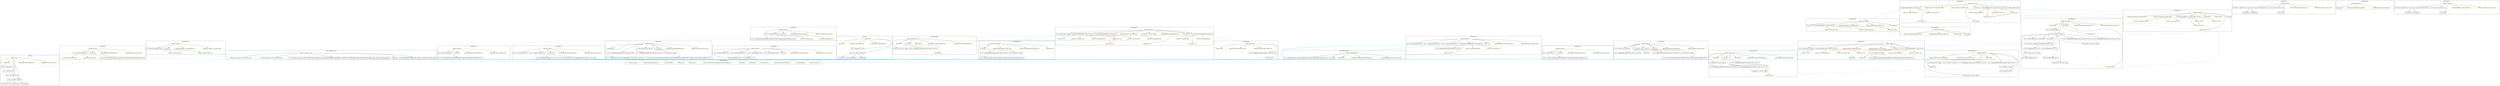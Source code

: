 digraph {
	graph [bb="0,0,42288,1462"];
	node [label="\N"];
	subgraph cluster_unknown {
		graph [bb="10585,368,13881,443",
			label=UnknownFunction,
			lheight=0.21,
			lp="12233,431.5",
			lwidth=1.83
		];
		264		 [color=yellow,
			height=0.5,
			label="Extern @_ZNSt8ios_base4InitC1Ev",
			pos="11012,394",
			width=4.8998];
		266		 [color=yellow,
			height=0.5,
			label="Extern @__cxa_atexit",
			pos="10705,394",
			width=3.1172];
		267		 [color=yellow,
			height=0.5,
			label="Extern @_ZNSolsEi",
			pos="11309,394",
			width=2.8429];
		268		 [color=yellow,
			height=0.5,
			label="Extern @_Znam",
			pos="11515,394",
			width=2.3721];
		269		 [color=yellow,
			height=0.5,
			label="Extern @strcpy",
			pos="11703,394",
			width=2.3402];
		270		 [color=yellow,
			height=0.5,
			label="Extern @_ZStlsISt11char_traitsIcEERSt13basic_ostreamIcT_ES5_c",
			pos="12132,394",
			width=9.0683];
		271		 [color=yellow,
			height=0.5,
			label="Extern @malloc",
			pos="12727,394",
			width=2.3631];
		272		 [color=yellow,
			height=0.5,
			label="Extern @free",
			pos="12550,394",
			width=2.0339];
		273		 [color=yellow,
			height=0.5,
			label="Extern @llvm.trap",
			pos="12927,394",
			width=2.6784];
		274		 [color=yellow,
			height=0.5,
			label="Extern @_ZNSolsEb",
			pos="13767,394",
			width=2.9297];
		275		 [color=yellow,
			height=0.5,
			label="Extern @_ZNSolsEm",
			pos="13535,394",
			width=3.0075];
		276		 [color=yellow,
			height=0.5,
			label="Extern @llvm.umul.with.overflow.i64",
			pos="13225,394",
			width=5.0873];
	}
	subgraph cluster_19 {
		graph [bb="3818,451,7386,609",
			label="[]@__cxx_global_var_init",
			lheight=0.21,
			lp="5602,597.5",
			lwidth=2.47
		];
		19		 [color=yellow,
			height=0.5,
			label="ENTER @__cxx_global_var_init",
			pos="5167,560",
			width=4.3651];
		21		 [height=0.5,
			label="[]: call void @_ZNSt8ios_base4InitC1Ev ( %class.std::ios_base::Init* @_ZStL8__ioinit )",
			pos="7059,477",
			shape=box,
			width=8.8403];
		19 -> 21		 [color=black,
			pos="e,6964.3,495.05 5323.4,558.17 5663.5,555.97 6461.3,548.49 6731,526 6806,519.75 6889.9,507.36 6954.1,496.73"];
		22		 [height=0.5,
			label="[]: %1 = call i32 @__cxa_atexit ( void(i8*)* void(i8*)* bitcast (void(%class.std::ios_base::Init*) @_ZNSt8ios_base4InitD1Ev to void(\
i8*)*), i8* i8* getelementptr ( %class.std::ios_base::Init* @_ZStL8__ioinit ,  i32 0, i32 0 ), i8* @__dso_handle )",
			pos="5741,477",
			shape=box,
			width=24.194];
		19 -> 22		 [color=black,
			pos="e,5620.4,495.02 5261.8,545.62 5356.9,532.21 5504.1,511.44 5610.2,496.46"];
		28		 [height=0.5,
			label="[]: ret void",
			pos="6676,477",
			shape=box,
			width=1.2778];
		19 -> 28		 [color=black,
			pos="e,6662.1,495.16 5323.5,558.31 5686.9,556.31 6561.4,549.11 6621,526 6633.9,521.01 6645.7,511.58 6655.1,502.39"];
		658812288346769681		 [color=yellow,
			height=0.5,
			label="(global-in)@__cxx_global_var_init:@llvm.global_ctors",
			pos="4593,477",
			width=7.1761];
		19 -> 658812288346769681		 [color=black,
			pos="e,4674.6,494.14 5048.3,548.15 4991.5,542.46 4922.6,534.83 4861,526 4802.1,517.56 4736.3,505.82 4684.7,496.06"];
		4611686018427387884		 [color=yellow,
			height=0.5,
			label="(global-in)@__cxx_global_var_init:@_ZStL8__ioinit",
			pos="4071,477",
			width=6.8059];
		19 -> 4611686018427387884		 [color=black,
			pos="e,4141.7,494.27 5009.7,559.75 4840.2,558.95 4562.7,552.96 4325,526 4266.6,519.37 4201.5,506.96 4151.8,496.42"];
	}
	subgraph cluster_29 {
		graph [bb="37762,1224,39512,1454",
			label="[]@_Z5func1v",
			lheight=0.21,
			lp="38637,1442.5",
			lwidth=1.39
		];
		29		 [color=yellow,
			height=0.5,
			label="ENTER @_Z5func1v",
			pos="38663,1405",
			width=2.9526];
		34		 [height=0.5,
			label="[]: switch i32 1 , label %2 [ [1 x <2 x i32>] [<2 x i32> [i32 1, i32 1]], label %1 ]",
			pos="38063,1333",
			shape=box,
			width=8.1458];
		29 -> 34		 [color=black,
			pos="e,38209,1351 38578,1394.1 38485,1383.3 38333,1365.6 38219,1352.2"];
		40		 [height=0.5,
			label="[]: %.0 = phi i32 [ [0, %2], [1, %1] ]",
			pos="38509,1333",
			shape=box,
			width=3.7292];
		29 -> 40		 [color=black,
			pos="e,38547,1351.1 38628,1387.9 38606,1378.3 38579,1365.8 38556,1355.3"];
		41		 [height=0.5,
			label="[]: ret i32 %.0",
			pos="38586,1250",
			shape=box,
			width=1.5972];
		29 -> 41		 [color=black,
			pos="e,38615,1268.2 38665,1386.8 38666,1366.4 38665,1332.3 38652,1307 38645,1294.2 38634,1283.1 38623,1274.2"];
		658812288346769671		 [color=yellow,
			height=0.5,
			label="(global-in)@_Z5func1v:@llvm.global_ctors",
			pos="38890,1333",
			width=5.7636];
		29 -> 658812288346769671		 [color=black,
			pos="e,38837,1350.5 38712,1389 38745,1378.6 38790,1364.8 38827,1353.5"];
		4611686018427387874		 [color=yellow,
			height=0.5,
			label="(global-in)@_Z5func1v:@_ZStL8__ioinit",
			pos="39310,1333",
			width=5.3935];
		29 -> 4611686018427387874		 [color=black,
			pos="e,39189,1347.1 38750,1394.6 38860,1382.7 39051,1362.1 39179,1348.2"];
		36		 [height=0.5,
			label="[]: br label %3",
			pos="37995,1250",
			shape=box,
			width=1.6389];
		34 -> 36		 [color=black,
			pos="e,38009,1268.2 38049,1314.8 38039,1303.5 38027,1288.6 38016,1276"];
		38		 [height=0.5,
			label="[]: br label %3",
			pos="38131,1250",
			shape=box,
			width=1.6389];
		34 -> 38		 [color=black,
			pos="e,38117,1268.2 38077,1314.8 38087,1303.5 38099,1288.6 38110,1276"];
		40 -> 41		 [color=sandybrown,
			pos="e,38570,1268.2 38525,1314.8 38536,1303.4 38551,1288.3 38563,1275.7"];
	}
	subgraph cluster_42 {
		graph [bb="7394,451,8624,684",
			label="[]@_Z5func2v",
			lheight=0.21,
			lp="8009,672.5",
			lwidth=1.39
		];
		42		 [color=yellow,
			height=0.5,
			label="ENTER @_Z5func2v",
			pos="7727,635",
			width=2.9526];
		44		 [height=0.5,
			label="[]: %1 = load i32* null , align 4",
			pos="7521,560",
			shape=box,
			width=3.3056];
		42 -> 44		 [color=black,
			pos="e,7567.7,578.07 7681.8,618.65 7672.6,615.48 7663,612.16 7654,609 7628.8,600.12 7600.9,590.11 7577.2,581.53"];
		46		 [height=0.5,
			label="[]: %2 = call %class.std::basic_ostream* @_ZNSolsEi ( %class.std::basic_ostream* @_ZSt4cout, i32 %1 )",
			pos="7787,477",
			shape=box,
			width=10.694];
		42 -> 46		 [color=black,
			pos="e,7719,495.12 7678.5,618.86 7674.8,616.11 7671.5,612.85 7669,609 7650.7,581.15 7651.2,562.17 7669,534 7678.7,518.72 7693.8,507.52 \
7710,499.35"];
		47		 [height=0.5,
			label="[]: ret i32 0",
			pos="7727,560",
			shape=box,
			width=1.3472];
		42 -> 47		 [color=black,
			pos="e,7727,578.18 7727,616.7 7727,608.25 7727,597.87 7727,588.37"];
		658812288346769658		 [color=yellow,
			height=0.5,
			label="(global-in)@_Z5func2v:@llvm.global_ctors",
			pos="8002,560",
			width=5.7636];
		42 -> 658812288346769658		 [color=black,
			pos="e,7940.7,577.26 7781.7,619.49 7824.5,608.12 7884.5,592.2 7931,579.84"];
		4611686018427387861		 [color=yellow,
			height=0.5,
			label="(global-in)@_Z5func2v:@_ZStL8__ioinit",
			pos="8422,560",
			width=5.3935];
		42 -> 4611686018427387861		 [color=black,
			pos="e,8365.4,577.23 7833.4,634.09 7933.2,632.88 8086.4,627.68 8218,609 8264.5,602.4 8316,590.26 8355.6,579.83"];
		44 -> 46		 [color=sandybrown,
			pos="e,7731,495.06 7577.1,541.92 7619.2,529.1 7676.9,511.52 7721.2,498.04"];
	}
	subgraph cluster_48 {
		graph [bb="8,8,999,526",
			label="[]@_Z1gi",
			lheight=0.21,
			lp="503.5,514.5",
			lwidth=0.90
		];
		48		 [color=yellow,
			height=0.5,
			label="ENTER @_Z1gi",
			pos="231,477",
			width=2.3082];
		49		 [color=yellow,
			height=0.5,
			label="(formal-in)%x",
			pos="109,394",
			width=2.0339];
		48 -> 49		 [color=black,
			pos="e,133.24,411.09 206.31,459.61 187.67,447.23 161.91,430.13 141.58,416.63"];
		52		 [height=0.5,
			label="[]: %1 = sub nsw i32 %x , 5",
			pos="123,322",
			shape=box,
			width=2.9583];
		48 -> 52		 [color=black,
			pos="e,59.971,340.19 149.52,473.33 99.816,469.79 42.872,461.65 27,443 5.3935,417.62 9.1182,396.13 27,368 32.972,358.6 41.482,351.14 50.996,\
345.21"];
		54		 [height=0.5,
			label="[]: %2 = div i32 100 , %1",
			pos="137,250",
			shape=box,
			width=2.7083];
		48 -> 54		 [color=black,
			pos="e,204.28,268.05 221.61,459.01 219.31,454 217.17,448.41 216,443 208.94,410.42 205.1,399.5 216,368 221.17,353.04 232.83,354.96 238,\
340 244.39,321.52 248.65,312.4 238,296 231.77,286.41 222.98,278.85 213.15,272.89"];
		55		 [height=0.5,
			label="[]: %3 = icmp sgt i32 %2 , 0",
			pos="205,178",
			shape=box,
			width=3.0278];
		48 -> 55		 [color=black,
			pos="e,221.13,196.19 230.08,458.95 229.32,437.47 229.26,399.57 236,368 238.79,354.92 244.51,353.14 247,340 255.94,292.81 259.12,277.25 \
243,232 239.5,222.18 233.61,212.58 227.49,204.3"];
		56		 [height=0.5,
			label="[]: br i1 %3 , label %4 , label %6",
			pos="242,106",
			shape=box,
			width=3.4236];
		48 -> 56		 [color=black,
			pos="e,292.01,124.17 233.74,458.74 237.94,432.72 246.01,384.72 251,368 274.68,288.58 306.68,277.25 323,196 326.85,176.83 332.92,168.85 \
323,152 317.62,142.86 309.64,135.44 300.76,129.47"];
		658812288346769652		 [color=yellow,
			height=0.5,
			label="(global-in)@_Z1gi:@llvm.global_ctors",
			pos="445,394",
			width=5.1192];
		48 -> 658812288346769652		 [color=black,
			pos="e,401.31,411.54 270.5,461.05 304.54,448.17 353.97,429.46 391.54,415.23"];
		4611686018427387855		 [color=yellow,
			height=0.5,
			label="(global-in)@_Z1gi:@_ZStL8__ioinit",
			pos="819,394",
			width=4.7581];
		48 -> 4611686018427387855		 [color=black,
			pos="e,767.66,411.24 313,473.64 395.58,470.26 526.38,462.17 638,443 678.39,436.06 722.89,424.32 757.66,414.19"];
		49 -> 52		 [color=sandybrown,
			pos="e,119.58,340.1 112.46,375.7 114,367.98 115.86,358.71 117.58,350.11"];
		52 -> 54		 [color=sandybrown,
			pos="e,133.58,268.1 126.46,303.7 128,295.98 129.86,286.71 131.58,278.11"];
		54 -> 55		 [color=sandybrown,
			pos="e,188.38,196.1 153.81,231.7 162.13,223.14 172.31,212.66 181.39,203.3"];
		58		 [height=0.5,
			label="[]: %5 = div i32 100 , %2",
			pos="242,34",
			shape=box,
			width=2.7083];
		54 -> 58		 [color=sandybrown,
			pos="e,167.61,52.003 114.4,231.96 103.94,222.63 92.604,210.11 87,196 68.915,150.47 75.205,123.46 109,88 122.43,73.903 140.1,63.471 158.15,\
55.78"];
		61		 [height=0.5,
			label="[]: ret i32 %2",
			pos="71,34",
			shape=box,
			width=1.5347];
		54 -> 61		 [color=sandybrown,
			pos="e,66.592,52.034 105.8,231.99 92.841,223.12 79.167,210.97 72,196 51.308,152.78 57.882,95.237 64.483,61.943"];
		55 -> 56		 [color=sandybrown,
			pos="e,232.96,124.1 214.15,159.7 218.4,151.64 223.56,141.89 228.27,132.98"];
		56 -> 58		 [color=black,
			pos="e,242,52.104 242,87.697 242,79.983 242,70.712 242,62.112"];
		59		 [height=0.5,
			label="[]: br label %6",
			pos="417,34",
			shape=box,
			width=1.6389];
		56 -> 59		 [color=black,
			pos="e,374.33,52.068 284.81,87.876 308.95,78.222 339.28,66.087 364.81,55.878"];
		56 -> 61		 [color=black,
			pos="e,112.7,52.068 200.17,87.876 176.58,78.222 146.94,66.087 122,55.878"];
	}
	subgraph cluster_62 {
		graph [bb="1007,451,2462,684",
			label="[]@_Z5func3v",
			lheight=0.21,
			lp="1734.5,672.5",
			lwidth=1.39
		];
		62		 [color=yellow,
			height=0.5,
			label="ENTER @_Z5func3v",
			pos="1565,635",
			width=2.9526];
		64		 [height=0.5,
			label="[]: %1 = call i32 @_Z1gi ( i32 5 )",
			pos="1352,560",
			shape=box,
			width=3.4792];
		62 -> 64		 [color=black,
			pos="e,1401.9,578.11 1520.2,618.67 1510.9,615.47 1501.1,612.13 1492,609 1465.6,599.96 1436.4,589.95 1411.5,581.42"];
		65		 [height=0.5,
			label="[]: %2 = call %class.std::basic_ostream* @_ZNSolsEi ( %class.std::basic_ostream* @_ZSt4cout, i32 %1 )",
			pos="2069,477",
			shape=box,
			width=10.694];
		62 -> 65		 [color=black,
			pos="e,1948.5,495.01 1516.5,618.86 1512.8,616.11 1509.5,612.85 1507,609 1488.7,581.15 1484,558.12 1507,534 1513.4,527.24 1665.7,526.79 \
1675,526 1763.1,518.55 1861.8,506.52 1938.4,496.37"];
		66		 [height=0.5,
			label="[]: ret i32 0",
			pos="1565,560",
			shape=box,
			width=1.3472];
		62 -> 66		 [color=black,
			pos="e,1565,578.18 1565,616.7 1565,608.25 1565,597.87 1565,588.37"];
		658812288346769638		 [color=yellow,
			height=0.5,
			label="(global-in)@_Z5func3v:@llvm.global_ctors",
			pos="1840,560",
			width=5.7636];
		62 -> 658812288346769638		 [color=black,
			pos="e,1778.7,577.26 1619.7,619.49 1662.5,608.12 1722.5,592.2 1769,579.84"];
		4611686018427387841		 [color=yellow,
			height=0.5,
			label="(global-in)@_Z5func3v:@_ZStL8__ioinit",
			pos="2260,560",
			width=5.3935];
		62 -> 4611686018427387841		 [color=black,
			pos="e,2203.4,577.23 1671.4,634.09 1771.2,632.88 1924.4,627.68 2056,609 2102.5,602.4 2154,590.26 2193.6,579.83"];
		64 -> 65		 [color=sandybrown,
			pos="e,1949.4,495.01 1436.9,541.98 1455,538.87 1474.1,535.98 1492,534 1572.9,525.05 1593.9,532.71 1675,526 1763.4,518.69 1862.5,506.6 \
1939.2,496.38"];
		384307168202282261		 [color=yellow,
			height=0.5,
			label="(actual-in)%1:@llvm.global_ctors",
			pos="1180,477",
			width=4.5845];
		64 -> 384307168202282261		 [color=black,
			pos="e,1215.2,494.6 1315.5,541.82 1288.9,529.31 1252.8,512.28 1224.5,498.96"];
		768614336404564586		 [color=yellow,
			height=0.5,
			label="(actual-in)%1:@_ZStL8__ioinit",
			pos="1515,477",
			width=4.2005];
		64 -> 768614336404564586		 [color=black,
			pos="e,1481.6,494.6 1386.6,541.82 1411.6,529.36 1445.7,512.43 1472.5,499.14"];
	}
	subgraph cluster_67 {
		graph [bb="27298,451,28900,767",
			label="[]@_Z5func4v",
			lheight=0.21,
			lp="28099,755.5",
			lwidth=1.39
		];
		-4611686018427387834		 [color=green,
			height=0.5,
			label="FinalUse(%a)",
			pos="27859,560",
			width=2.011];
		67		 [color=yellow,
			height=0.5,
			label="ENTER @_Z5func4v",
			pos="27844,718",
			width=2.9526];
		67 -> -4611686018427387834		 [color=black,
			pos="e,27837,577.31 27740,713.92 27692,710.06 27641,701.74 27626,684 27607,661.42 27606,638.61 27626,617 27637,604.89 27760,613.75 27776,\
609 27795,603.41 27814,592.79 27829,582.96"];
		69		 [height=0.5,
			label="[]: %a = alloca [10 x i32] , align 16",
			pos="27439,635",
			shape=box,
			width=3.6736];
		67 -> 69		 [color=black,
			pos="e,27484,653.05 27751,709.35 27701,704.23 27640,696.15 27586,684 27555,676.96 27521,666.04 27493,656.4"];
		70		 [height=0.5,
			label="[]: %1 = getelementptr inbounds [10 x i32]* %a , i32 0, i64 10",
			pos="27537,560",
			shape=box,
			width=6.4028];
		67 -> 70		 [color=black,
			pos="e,27552,578.32 27742,712.68 27688,708.48 27629,700.23 27608,684 27582,664.29 27596,644.92 27580,617 27574,606.44 27566,595.63 27559,\
586.36"];
		72		 [height=0.5,
			label="[]: store i32 0 , i32* %1 , align 4",
			pos="27773,635",
			shape=box,
			width=3.4167];
		67 -> 72		 [color=black,
			pos="e,27788,653.15 27829,699.82 27819,688.55 27806,673.61 27795,661.02"];
		73		 [height=0.5,
			label="[]: %2 = getelementptr inbounds [10 x i32]* %a , i32 0, i64 10",
			pos="28181,560",
			shape=box,
			width=6.4028];
		67 -> 73		 [color=black,
			pos="e,28112,578.01 27743,712.56 27699,708.31 27655,700.05 27641,684 27622,661.32 27620,638.34 27641,617 27653,605.09 27923,610.85 27940,\
609 27995,602.87 28055,590.76 28102,580.23"];
		74		 [height=0.5,
			label="[]: %3 = load i32* %2 , align 4",
			pos="28546,560",
			shape=box,
			width=3.2292];
		67 -> 74		 [color=black,
			pos="e,28511,578.06 27883,701.24 27891,696.62 27899,690.9 27905,684 27926,660.02 27904,635.34 27930,617 27941,609.15 28407,611.57 28420,\
609 28448,603.59 28478,592.42 28502,582.21"];
		75		 [height=0.5,
			label="[]: %4 = call %class.std::basic_ostream* @_ZNSolsEi ( %class.std::basic_ostream* @_ZSt4cout, i32 %3 )",
			pos="28507,477",
			shape=box,
			width=10.694];
		67 -> 75		 [color=black,
			pos="e,28618,495.04 27897,702.35 27907,697.74 27916,691.75 27923,684 27944,660.99 27920,635.52 27945,617 27961,605.08 28657,623.34 28671,\
609 28694,585.3 28690,561.11 28671,534 28660,518.48 28644,507.21 28627,499.04"];
		76		 [height=0.5,
			label="[]: ret i32 0",
			pos="28003,635",
			shape=box,
			width=1.3472];
		67 -> 76		 [color=black,
			pos="e,27984,653.08 27897,702.3 27911,697.36 27926,691.23 27940,684 27953,677.23 27965,668 27976,659.44"];
		658812288346769633		 [color=yellow,
			height=0.5,
			label="(global-in)@_Z5func4v:@llvm.global_ctors",
			pos="28278,635",
			width=5.7636];
		67 -> 658812288346769633		 [color=black,
			pos="e,28210,652.06 27924,706.09 27965,700.17 28015,692.37 28060,684 28107,675.26 28159,663.83 28201,654.31"];
		4611686018427387836		 [color=yellow,
			height=0.5,
			label="(global-in)@_Z5func4v:@_ZStL8__ioinit",
			pos="28698,635",
			width=5.3935];
		67 -> 4611686018427387836		 [color=black,
			pos="e,28641,652.23 27950,717.46 28080,716.68 28304,710.98 28494,684 28540,677.41 28592,665.26 28632,654.84"];
		69 -> 70		 [color=sandybrown,
			pos="e,27514,578.18 27462,616.7 27475,606.97 27492,594.7 27506,584.15"];
		72 -> -4611686018427387834		 [color=sandybrown,
			pos="e,27840,577.42 27793,616.7 27805,606.95 27819,594.64 27832,584.07"];
		72 -> 73		 [color=sandybrown,
			pos="e,28101,578.02 27892,616.95 27908,614.4 27924,611.72 27940,609 27990,600.3 28045,589.34 28091,580.09"];
		72 -> 74		 [color=sandybrown,
			pos="e,28511,578.07 27896,618.08 27901,617.68 27905,617.32 27910,617 27967,613.06 28364,619.69 28420,609 28448,603.6 28478,592.43 28502,\
582.21"];
		74 -> 75		 [color=sandybrown,
			pos="e,28515,495.15 28538,541.82 28533,530.98 28526,516.74 28520,504.47"];
	}
	subgraph cluster_77 {
		graph [bb="8664,451,10226,684",
			label="[]@_Z5func5v",
			lheight=0.21,
			lp="9445,672.5",
			lwidth=1.39
		];
		77		 [color=yellow,
			height=0.5,
			label="ENTER @_Z5func5v",
			pos="9261,635",
			width=2.9526];
		79		 [height=0.5,
			label="[]: %1 = call i8* @_Znam ( i64 20 )",
			pos="8805,560",
			shape=box,
			width=3.6944];
		77 -> 79		 [color=black,
			pos="e,8846.5,578.06 9155.8,632.09 9094.4,629.37 9015.7,623.12 8947,609 8916.1,602.65 8882.7,591.57 8856,581.65"];
		81		 [height=0.5,
			label="[]: %2 = call i8* @_Znam ( i64 20 )",
			pos="9089,560",
			shape=box,
			width=3.6944];
		77 -> 81		 [color=black,
			pos="e,9129.4,578.13 9223.3,617.98 9198.4,607.43 9165.6,593.51 9138.6,582.06"];
		82		 [height=0.5,
			label="[]: %3 = getelementptr inbounds i8* %2 , i64 0",
			pos="9241,477",
			shape=box,
			width=4.9028];
		77 -> 82		 [color=black,
			pos="e,9242.5,495.02 9257.4,616.82 9256.9,614.21 9256.4,611.54 9256,609 9250.4,573.22 9246,531.64 9243.4,505.08"];
		84		 [height=0.5,
			label="[]: %4 = call i8* @strcpy ( i8* %2, i8* i8* getelementptr ( [6 x i8]* @.str ,  i32 0, i32 0 ) )",
			pos="9763,477",
			shape=box,
			width=9.0694];
		77 -> 84		 [color=black,
			pos="e,9660.4,495.06 9260.2,616.93 9259.3,591.38 9259.4,545.01 9271,534 9283.5,522.1 9408.8,527.66 9426,526 9501.1,518.73 9585.1,506.77 \
9650.5,496.61"];
		87		 [height=0.5,
			label="[]: ret i32 0",
			pos="9329,560",
			shape=box,
			width=1.3472];
		77 -> 87		 [color=black,
			pos="e,9313.1,578.09 9276.8,617.07 9285.5,607.74 9296.4,595.99 9306,585.65"];
		658812288346769623		 [color=yellow,
			height=0.5,
			label="(global-in)@_Z5func5v:@llvm.global_ctors",
			pos="9604,560",
			width=5.7636];
		77 -> 658812288346769623		 [color=black,
			pos="e,9532.9,577.02 9327.5,620.94 9346.4,617.16 9367,612.98 9386,609 9431.4,599.47 9481.9,588.36 9523,579.24"];
		4611686018427387826		 [color=yellow,
			height=0.5,
			label="(global-in)@_Z5func5v:@_ZStL8__ioinit",
			pos="10024,560",
			width=5.3935];
		77 -> 4611686018427387826		 [color=black,
			pos="e,9967.4,577.32 9365.6,631.65 9502.5,628.17 9735.3,620.76 9820,609 9866.5,602.55 9918,590.4 9957.6,579.94"];
		81 -> 82		 [color=sandybrown,
			pos="e,9209.1,495.01 9121.2,541.82 9144.2,529.59 9175.2,513.06 9199.9,499.88"];
		81 -> 84		 [color=sandybrown,
			pos="e,9661.5,495 9191.7,541.95 9212.9,538.9 9235.1,536.05 9256,534 9331.3,526.61 9350.7,533.12 9426,526 9501.5,518.86 9586.1,506.8 9651.6,\
496.56"];
	}
	subgraph cluster_88 {
		graph [bb="10234,451,12037,767",
			label="[]@_Z5func6v",
			lheight=0.21,
			lp="11136,755.5",
			lwidth=1.39
		];
		-4611686018427387813		 [color=green,
			height=0.5,
			label="FinalUse(%buf)",
			pos="10600,635",
			width=2.2853];
		88		 [color=yellow,
			height=0.5,
			label="ENTER @_Z5func6v",
			pos="11042,718",
			width=2.9526];
		88 -> -4611686018427387813		 [color=black,
			pos="e,10626,652.2 10936,716.75 10866,714.18 10775,706.21 10697,684 10675,677.86 10653,667.03 10635,657.21"];
		90		 [height=0.5,
			label="[]: %buf = alloca [20 x i8] , align 16",
			pos="10877,635",
			shape=box,
			width=3.7569];
		88 -> 90		 [color=black,
			pos="e,10912,653.01 11009,700.8 10984,688.36 10948,671.06 10921,657.46"];
		91		 [height=0.5,
			label="[]: %1 = getelementptr inbounds [20 x i8]* %buf , i32 0, i32 0",
			pos="10472,560",
			shape=box,
			width=6.3681];
		88 -> 91		 [color=black,
			pos="e,10621,578.06 10941,712.3 10851,707.23 10732,697.98 10714,684 10689,664.44 10714,638.35 10691,617 10674,601.22 10653,589.75 10631,\
581.43"];
		92		 [height=0.5,
			label="[]: %2 = call i8* @strcpy ( i8* %1, i8* i8* getelementptr ( [2 x i8]* @.str1 ,  i32 0, i32 0 ) )",
			pos="10573,477",
			shape=box,
			width=9.2014];
		88 -> 92		 [color=black,
			pos="e,10673,495.05 11035,699.93 11026,677.7 11016,639.08 11037,617 11048,604.89 11176,621.11 11187,609 11210,584.81 11210,557.91 11187,\
534 11176,523.11 10929,527.28 10914,526 10837,519.43 10750,507.15 10683,496.65"];
		95		 [height=0.5,
			label="[]: %4 = getelementptr inbounds [20 x i8]* %buf , i32 0, i64 4",
			pos="10949,560",
			shape=box,
			width=6.3681];
		88 -> 95		 [color=black,
			pos="e,10832,578.05 10940,712.82 10855,708.26 10746,699.47 10732,684 10712,661.86 10714,640.54 10732,617 10744,601.19 10782,589.05 10822,\
580.18"];
		97		 [height=0.5,
			label="[]: %5 = load i8* %4 , align 1",
			pos="11329,560",
			shape=box,
			width=3.0972];
		88 -> 97		 [color=black,
			pos="e,11293,578.11 11041,699.7 11040,676.83 11043,637.1 11067,617 11079,607.34 11188,612.18 11203,609 11231,603.09 11260,592.12 11284,\
582.16"];
		98		 [height=0.5,
			label="[]: %6 = call %class.std::basic_ostream* @_ZStlsISt11char_traitsIcEERSt13basic_ostreamIcT_ES5_c ( %class.std::basic_ostream* @_ZSt4cout, \
i8 %5 )",
			pos="11476,477",
			shape=box,
			width=15.361];
		88 -> 98		 [color=black,
			pos="e,11478,495.36 11051,699.76 11054,694.75 11057,689.22 11059,684 11071,655.04 11057,635.57 11082,617 11098,604.97 11433,622.05 11449,\
609 11479,584.14 11481,535.83 11479,505.34"];
		99		 [height=0.5,
			label="[]: ret i32 0",
			pos="11140,635",
			shape=box,
			width=1.3472];
		88 -> 99		 [color=black,
			pos="e,11119,653.04 11062,700.22 11077,688.46 11096,672.58 11112,659.55"];
		658812288346769612		 [color=yellow,
			height=0.5,
			label="(global-in)@_Z5func6v:@llvm.global_ctors",
			pos="11415,635",
			width=5.7636];
		88 -> 658812288346769612		 [color=black,
			pos="e,11343,651.91 11106,703.53 11134,697.59 11167,690.49 11197,684 11242,674.23 11292,663.15 11333,654.1"];
		4611686018427387815		 [color=yellow,
			height=0.5,
			label="(global-in)@_Z5func6v:@_ZStL8__ioinit",
			pos="11835,635",
			width=5.3935];
		88 -> 4611686018427387815		 [color=black,
			pos="e,11778,652.26 11148,716.63 11267,714.92 11463,708.23 11631,684 11677,677.31 11729,665.23 11768,654.86"];
		90 -> 91		 [color=sandybrown,
			pos="e,10551,578 10758,616.98 10742,614.43 10726,611.74 10710,609 10661,600.33 10606,589.34 10561,580.07"];
		90 -> 95		 [color=sandybrown,
			pos="e,10932,578.18 10894,616.7 10903,607.34 10915,595.62 10925,585.34"];
		90 -> 97		 [color=sandybrown,
			pos="e,11288,578.07 11012,619.93 11024,618.88 11036,617.88 11047,617 11109,612.12 11126,620.86 11187,609 11218,602.96 11252,591.77 11279,\
581.71"];
		91 -> 92		 [color=sandybrown,
			pos="e,10552,495.15 10493,541.82 10508,530.12 10528,514.47 10544,501.6"];
		97 -> 98		 [color=sandybrown,
			pos="e,11445,495.01 11360,541.82 11382,529.59 11412,513.06 11436,499.88"];
	}
	subgraph cluster_100 {
		graph [bb="12045,451,14141,684",
			label="[]@_Z5func7v",
			lheight=0.21,
			lp="13093,672.5",
			lwidth=1.39
		];
		100		 [color=yellow,
			height=0.5,
			label="ENTER @_Z5func7v",
			pos="12773,635",
			width=2.9526];
		102		 [height=0.5,
			label="[]: %1 = call i8* @malloc ( i64 4 )",
			pos="13048,560",
			shape=box,
			width=3.5625];
		100 -> 102		 [color=black,
			pos="e,13004,578.1 12849,622.32 12869,618.64 12890,614.17 12910,609 12938,601.49 12970,590.92 12995,581.6"];
		103		 [height=0.5,
			label="[]: %1 = call i8* @malloc ( i64 4 )",
			pos="12202,560",
			shape=box,
			width=3.5625];
		100 -> 103		 [color=black,
			pos="e,12241,578.09 12669,631.33 12561,627.98 12400,621.13 12339,609 12309,603 12277,591.89 12251,581.86"];
		104		 [height=0.5,
			label="[]: %1 = call i8* @malloc ( i64 4 )",
			pos="12477,560",
			shape=box,
			width=3.5625];
		100 -> 104		 [color=black,
			pos="e,12522,578.02 12692,623.26 12669,619.48 12643,614.73 12620,609 12590,601.59 12558,590.87 12531,581.43"];
		105		 [height=0.5,
			label="[]: call void @free ( i8* %3 )",
			pos="12434,477",
			shape=box,
			width=2.9792];
		100 -> 105		 [color=black,
			pos="e,12327,479.26 12667,634.08 12474,633.7 12085,630.29 12064,609 12041,585.02 12042,559.27 12064,534 12096,496.54 12221,483.82 12317,\
479.67"];
		106		 [height=0.5,
			label="[]: %1 = call i8* @malloc ( i64 4 )",
			pos="12773,560",
			shape=box,
			width=3.5625];
		100 -> 106		 [color=black,
			pos="e,12773,578.18 12773,616.7 12773,608.25 12773,597.87 12773,588.37"];
		107		 [height=0.5,
			label="[]: call void @free ( i8* %4 )",
			pos="12667,477",
			shape=box,
			width=2.9792];
		100 -> 107		 [color=black,
			pos="e,12654,495.41 12680,626.2 12659,622.49 12642,617.04 12635,609 12610,579.16 12631,532.93 12649,504.11"];
		108		 [height=0.5,
			label="[]: ret i32 0",
			pos="13244,560",
			shape=box,
			width=1.3472];
		100 -> 108		 [color=black,
			pos="e,13228,578.45 12879,634.88 12983,634.43 13131,629.92 13185,609 13198,603.85 13211,594.59 13221,585.56"];
		658812288346769600		 [color=yellow,
			height=0.5,
			label="(global-in)@_Z5func7v:@llvm.global_ctors",
			pos="13519,560",
			width=5.7636];
		100 -> 658812288346769600		 [color=black,
			pos="e,13458,577.24 12879,634.24 12986,633.24 13156,628.28 13301,609 13351,602.39 13406,590.17 13448,579.71"];
		4611686018427387803		 [color=yellow,
			height=0.5,
			label="(global-in)@_Z5func7v:@_ZStL8__ioinit",
			pos="13939,560",
			width=5.3935];
		100 -> 4611686018427387803		 [color=black,
			pos="e,13884,577.26 12879,633.98 13094,633.5 13572,630.01 13735,609 13782,602.92 13834,590.57 13874,579.92"];
		104 -> 105		 [color=sandybrown,
			pos="e,12443,495.15 12468,541.82 12462,530.87 12454,516.46 12448,504.11"];
		106 -> 107		 [color=sandybrown,
			pos="e,12689,495.15 12751,541.82 12735,530.01 12714,514.18 12697,501.24"];
	}
	subgraph cluster_109 {
		graph [bb="14149,451,15089,850",
			label="[]@_Z1fi",
			lheight=0.21,
			lp="14619,838.5",
			lwidth=0.85
		];
		109		 [color=yellow,
			height=0.5,
			label="ENTER @_Z1fi",
			pos="14674,801",
			width=2.2305];
		110		 [color=yellow,
			height=0.5,
			label="(formal-in)%x",
			pos="14230,718",
			width=2.0339];
		109 -> 110		 [color=black,
			pos="e,14252,735.29 14596,796.86 14506,792.53 14363,783.35 14312,767 14294,761.16 14275,750.77 14260,741.14"];
		112		 [height=0.5,
			label="[]: %1 = icmp sgt i32 %x , 5",
			pos="14494,635",
			shape=box,
			width=3.0278];
		109 -> 112		 [color=black,
			pos="e,14603,639.29 14754,798.59 14858,795.92 15029,788.3 15049,767 15072,742.42 15071,716.73 15049,692 15020,660.3 14767,645.69 14613,\
639.68"];
		113		 [height=0.5,
			label="[]: br i1 %1 , label %2 , label %3",
			pos="14494,560",
			shape=box,
			width=3.4236];
		109 -> 113		 [color=black,
			pos="e,14617,571.75 14754,798.88 14861,796.53 15043,789.27 15063,767 15086,742.45 15084,718.08 15063,692 15010,624.94 14778,589.31 14628,\
572.85"];
		658812288346769591		 [color=yellow,
			height=0.5,
			label="(global-in)@_Z1fi:@llvm.global_ctors",
			pos="14859,718",
			width=5.0414];
		109 -> 658812288346769591		 [color=black,
			pos="e,14821,735.7 14709,784.76 14738,772.04 14780,753.78 14812,739.73"];
		4611686018427387794		 [color=yellow,
			height=0.5,
			label="(global-in)@_Z1fi:@_ZStL8__ioinit",
			pos="14490,718",
			width=4.6803];
		109 -> 4611686018427387794		 [color=black,
			pos="e,14528,735.62 14639,784.57 14610,771.89 14569,753.79 14537,739.82"];
		110 -> 112		 [color=sandybrown,
			pos="e,14439,653.02 14274,703.53 14316,690.57 14381,670.81 14429,656.01"];
		115		 [height=0.5,
			label="[]: ret i32 %x",
			pos="14230,477",
			shape=box,
			width=1.5278];
		110 -> 115		 [color=sandybrown,
			pos="e,14230,495.03 14230,699.81 14230,658.81 14230,555.02 14230,505.33"];
		112 -> 113		 [color=sandybrown,
			pos="e,14494,578.18 14494,616.7 14494,608.25 14494,597.87 14494,588.37"];
		113 -> 115		 [color=black,
			pos="e,14248,495.1 14371,548.13 14345,543.25 14318,536.19 14294,526 14280,520.13 14267,510.72 14256,501.78"];
		117		 [height=0.5,
			label="[]: call void @llvm.trap ( )",
			pos="14403,477",
			shape=box,
			width=2.7778];
		113 -> 117		 [color=black,
			pos="e,14422,495.15 14475,541.82 14462,530.22 14444,514.75 14430,501.95"];
		118		 [height=0.5,
			label="[]: unreachable",
			pos="14584,477",
			shape=box,
			width=1.7292];
		113 -> 118		 [color=black,
			pos="e,14565,495.15 14513,541.82 14526,530.22 14543,514.75 14557,501.95"];
	}
	subgraph cluster_119 {
		graph [bb="12686,775,14141,1005",
			label="[]@_Z5func8v",
			lheight=0.21,
			lp="13414,993.5",
			lwidth=1.39
		];
		119		 [color=yellow,
			height=0.5,
			label="ENTER @_Z5func8v",
			pos="13244,956",
			width=2.9526];
		121		 [height=0.5,
			label="[]: %1 = call i32 @_Z1fi ( i32 4 )",
			pos="13054,884",
			shape=box,
			width=3.4167];
		119 -> 121		 [color=black,
			pos="e,13100,902.09 13202,939.46 13175,929.51 13139,916.48 13110,905.66"];
		123		 [height=0.5,
			label="[]: %2 = call %class.std::basic_ostream* @_ZNSolsEi ( %class.std::basic_ostream* @_ZSt4cout, i32 %1 )",
			pos="13079,801",
			shape=box,
			width=10.694];
		119 -> 123		 [color=black,
			pos="e,12975,819.14 13140,952.02 13057,947.19 12950,934.61 12922,902 12909,887.09 12911,873.98 12922,858 12933,842.63 12948,831.46 12965,\
823.34"];
		124		 [height=0.5,
			label="[]: ret i32 0",
			pos="13244,884",
			shape=box,
			width=1.3472];
		119 -> 124		 [color=black,
			pos="e,13244,902.1 13244,937.7 13244,929.98 13244,920.71 13244,912.11"];
		658812288346769581		 [color=yellow,
			height=0.5,
			label="(global-in)@_Z5func8v:@llvm.global_ctors",
			pos="13519,884",
			width=5.7636];
		119 -> 658812288346769581		 [color=black,
			pos="e,13456,901.15 13300,940.67 13342,929.97 13400,915.26 13446,903.65"];
		4611686018427387784		 [color=yellow,
			height=0.5,
			label="(global-in)@_Z5func8v:@_ZStL8__ioinit",
			pos="13939,884",
			width=5.3935];
		119 -> 4611686018427387784		 [color=black,
			pos="e,13813,897.7 13333,946.06 13452,934.1 13663,912.76 13803,898.74"];
		121 -> 123		 [color=sandybrown,
			pos="e,13074,819.15 13059,865.82 13063,855.08 13067,841.03 13071,828.84"];
		384307168202282204		 [color=yellow,
			height=0.5,
			label="(actual-in)%1:@llvm.global_ctors",
			pos="13968,801",
			width=4.5845];
		121 -> 384307168202282204		 [color=black,
			pos="e,13921,818.35 13131,866 13149,862.73 13168,859.78 13186,858 13320,844.51 13659,868.88 13793,850 13833,844.3 13878,832.12 13911,\
821.46"];
		768614336404564529		 [color=yellow,
			height=0.5,
			label="(actual-in)%1:@_ZStL8__ioinit",
			pos="13633,801",
			width=4.2005];
		121 -> 768614336404564529		 [color=black,
			pos="e,13590,818.3 13133,866 13150,862.8 13169,859.88 13186,858 13249,851.15 13410,860.14 13473,850 13510,844.11 13549,832.16 13580,821.65"];
	}
	subgraph cluster_125 {
		graph [bb="26086,451,27290,684",
			label="[]@_Z5func9v",
			lheight=0.21,
			lp="26688,672.5",
			lwidth=1.39
		];
		125		 [color=yellow,
			height=0.5,
			label="ENTER @_Z5func9v",
			pos="26393,635",
			width=2.9526];
		127		 [height=0.5,
			label="[]: %1 = icmp ugt i32 -1 , 1",
			pos="26200,560",
			shape=box,
			width=2.9236];
		125 -> 127		 [color=black,
			pos="e,26241,578.07 26347,618.62 26338,615.51 26329,612.21 26320,609 26297,600.51 26272,590.56 26251,581.93"];
		129		 [height=0.5,
			label="[]: %2 = call %class.std::basic_ostream* @_ZNSolsEb ( %class.std::basic_ostream* @_ZSt4cout, i1 %1 )",
			pos="26477,477",
			shape=box,
			width=10.618];
		125 -> 129		 [color=black,
			pos="e,26387,495.1 26344,618.86 26341,616.11 26338,612.85 26335,609 26317,581.15 26316,561.56 26335,534 26346,518.57 26361,507.38 26378,\
499.29"];
		130		 [height=0.5,
			label="[]: ret i32 0",
			pos="26393,560",
			shape=box,
			width=1.3472];
		125 -> 130		 [color=black,
			pos="e,26393,578.18 26393,616.7 26393,608.25 26393,597.87 26393,588.37"];
		658812288346769575		 [color=yellow,
			height=0.5,
			label="(global-in)@_Z5func9v:@llvm.global_ctors",
			pos="26668,560",
			width=5.7636];
		125 -> 658812288346769575		 [color=black,
			pos="e,26607,577.26 26448,619.49 26491,608.12 26550,592.2 26597,579.84"];
		4611686018427387778		 [color=yellow,
			height=0.5,
			label="(global-in)@_Z5func9v:@_ZStL8__ioinit",
			pos="27088,560",
			width=5.3935];
		125 -> 4611686018427387778		 [color=black,
			pos="e,27031,577.23 26499,634.09 26599,632.88 26752,627.68 26884,609 26930,602.4 26982,590.26 27022,579.83"];
		127 -> 129		 [color=sandybrown,
			pos="e,26419,495.06 26258,541.92 26302,529.05 26363,511.37 26409,497.87"];
	}
	subgraph cluster_131 {
		graph [bb="39520,1307,40498,1454",
			label="[]@_Z6func10v",
			lheight=0.21,
			lp="40009,1442.5",
			lwidth=1.51
		];
		131		 [color=yellow,
			height=0.5,
			label="ENTER @_Z6func10v",
			pos="39858,1405",
			width=3.1172];
		133		 [height=0.5,
			label="[]: ret i32 0",
			pos="39577,1333",
			shape=box,
			width=1.3472];
		131 -> 133		 [color=black,
			pos="e,39626,1348.5 39795,1390 39753,1380.3 39695,1366.8 39636,1351.1"];
		658812288346769569		 [color=yellow,
			height=0.5,
			label="(global-in)@_Z6func10v:@llvm.global_ctors",
			pos="39858,1333",
			width=5.9282];
		131 -> 658812288346769569		 [color=black,
			pos="e,39858,1351.1 39858,1386.7 39858,1379 39858,1369.7 39858,1361.1"];
		4611686018427387772		 [color=yellow,
			height=0.5,
			label="(global-in)@_Z6func10v:@_ZStL8__ioinit",
			pos="40290,1333",
			width=5.5581];
		131 -> 4611686018427387772		 [color=black,
			pos="e,40197,1349 39934,1391.6 40004,1380.3 40109,1363.3 40187,1350.7"];
	}
	subgraph cluster_134 {
		graph [bb="40506,1224,42280,1454",
			label="[]@_Z6func11v",
			lheight=0.21,
			lp="41393,1442.5",
			lwidth=1.51
		];
		134		 [color=yellow,
			height=0.5,
			label="ENTER @_Z6func11v",
			pos="41407,1405",
			width=3.1172];
		136		 [height=0.5,
			label="[]: switch i32 1 , label %2 [ [1 x <2 x i32>] [<2 x i32> [i32 1, i32 1]], label %1 ]",
			pos="40807,1333",
			shape=box,
			width=8.1458];
		134 -> 136		 [color=black,
			pos="e,40953,1351 41319,1393.7 41226,1382.9 41077,1365.4 40963,1352.2"];
		142		 [height=0.5,
			label="[]: %.0 = phi i32 [ [0, %2], [1, %1] ]",
			pos="41253,1333",
			shape=box,
			width=3.7292];
		134 -> 142		 [color=black,
			pos="e,41290,1351 41371,1387.8 41350,1378.1 41323,1365.7 41300,1355.2"];
		143		 [height=0.5,
			label="[]: ret i32 %.0",
			pos="41330,1250",
			shape=box,
			width=1.5972];
		134 -> 143		 [color=black,
			pos="e,41359,1268.2 41409,1386.8 41410,1366.4 41409,1332.3 41396,1307 41389,1294.2 41378,1283.1 41367,1274.2"];
		658812288346769566		 [color=yellow,
			height=0.5,
			label="(global-in)@_Z6func11v:@llvm.global_ctors",
			pos="41640,1333",
			width=5.9282];
		134 -> 658812288346769566		 [color=black,
			pos="e,41585,1350.4 41457,1388.9 41492,1378.5 41538,1364.6 41576,1353.4"];
		4611686018427387769		 [color=yellow,
			height=0.5,
			label="(global-in)@_Z6func11v:@_ZStL8__ioinit",
			pos="42072,1333",
			width=5.5581];
		134 -> 4611686018427387769		 [color=black,
			pos="e,41948,1347.1 41498,1394.4 41612,1382.5 41807,1361.9 41937,1348.2"];
		138		 [height=0.5,
			label="[]: br label %3",
			pos="40739,1250",
			shape=box,
			width=1.6389];
		136 -> 138		 [color=black,
			pos="e,40753,1268.2 40793,1314.8 40783,1303.5 40771,1288.6 40760,1276"];
		140		 [height=0.5,
			label="[]: br label %3",
			pos="40875,1250",
			shape=box,
			width=1.6389];
		136 -> 140		 [color=black,
			pos="e,40861,1268.2 40821,1314.8 40831,1303.5 40843,1288.6 40854,1276"];
		142 -> 143		 [color=sandybrown,
			pos="e,41314,1268.2 41269,1314.8 41280,1303.4 41295,1288.3 41307,1275.7"];
	}
	subgraph cluster_144 {
		graph [bb="17853,692,20527,1005",
			label="[]@_Z6func12v",
			lheight=0.21,
			lp="19190,993.5",
			lwidth=1.51
		];
		-9223372036854775660		 [color=yellow,
			height=0.5,
			label="(actual-out)_147:%x",
			pos="18898,801",
			width=2.8749];
		-4611686018427387757		 [color=green,
			height=0.5,
			label="FinalUse(%x)",
			pos="19397,718",
			width=2.011];
		-9223372036854775660 -> -4611686018427387757		 [color=sandybrown,
			pos="e,19334,726.74 18957,786.14 18974,782.26 18993,778.24 19011,775 19119,755.21 19246,737.98 19323,728.04"];
		9223372036854775656		 [color=yellow,
			height=0.5,
			label="(actual-in)_151:%x",
			pos="18775,718",
			width=2.7013];
		-9223372036854775660 -> 9223372036854775656		 [color=sandybrown,
			pos="e,18800,735.56 18873,783.41 18854,771.24 18829,754.57 18809,741.24"];
		9223372036854775659		 [color=yellow,
			height=0.5,
			label="(actual-in)%1:%x",
			pos="20170,718",
			width=2.4818];
		-9223372036854775660 -> 9223372036854775659		 [color=sandybrown,
			pos="e,20090,725.94 18953,785.62 18971,781.38 18992,777.27 19011,775 19114,762.84 19374,771.48 19478,767 19694,757.66 19947,737.81 20080,\
726.78"];
		144		 [color=yellow,
			height=0.5,
			label="ENTER @_Z6func12v",
			pos="19434,956",
			width=3.1172];
		144 -> -4611686018427387757		 [color=black,
			pos="e,19465,724.34 19546,954.58 19732,952.7 20088,943.63 20127,902 20140,887.65 20141,872.02 20127,858 20116,846.57 19855,854.34 19840,\
850 19776,831.85 19773,797.88 19710,775 19633,746.82 19540,732.48 19475,725.41"];
		146		 [height=0.5,
			label="[]: %x = alloca %class.X , align 4",
			pos="17987,884",
			shape=box,
			width=3.5];
		144 -> 146		 [color=black,
			pos="e,18113,901.22 19322,953.68 19097,950.33 18574,938.99 18123,902.07"];
		147		 [height=0.5,
			label="[]: call void @_ZN1X3setEi ( %class.X* %x, i32 1 )",
			pos="18320,884",
			shape=box,
			width=5.2292];
		144 -> 147		 [color=black,
			pos="e,18508,901.3 19328,949.85 19160,941.41 18819,923.48 18519,902.03"];
		148		 [height=0.5,
			label="[]: %1 = call i32* @_ZN1X1fEv ( %class.X* %x )",
			pos="20338,884",
			shape=box,
			width=5.0347];
		144 -> 148		 [color=black,
			pos="e,20157,900.89 19534,947.89 19672,938.06 19926,919.56 20143,902 20144,901.91 20145,901.82 20146,901.73"];
		150		 [height=0.5,
			label="[]: store i32 2 , i32* %1 , align 4",
			pos="19434,884",
			shape=box,
			width=3.4167];
		144 -> 150		 [color=black,
			pos="e,19434,902.1 19434,937.7 19434,929.98 19434,920.71 19434,912.11"];
		151		 [height=0.5,
			label="[]: call void @_ZNK1X3getEv ( %class.X* %x )",
			pos="18701,884",
			shape=box,
			width=4.8333];
		144 -> 151		 [color=black,
			pos="e,18875,901.64 19340,946.06 19226,935.16 19030,916.46 18886,902.62"];
		152		 [height=0.5,
			label="[]: ret i32 0",
			pos="20070,884",
			shape=box,
			width=1.3472];
		144 -> 152		 [color=black,
			pos="e,20021,899.82 19542,951.16 19659,945.61 19849,932.43 20011,902 20011,901.98 20011,901.96 20011,901.94"];
		658812288346769556		 [color=yellow,
			height=0.5,
			label="(global-in)@_Z6func12v:@llvm.global_ctors",
			pos="19789,884",
			width=5.9282];
		144 -> 658812288346769556		 [color=black,
			pos="e,19709,900.75 19502,941.59 19558,930.55 19638,914.81 19699,902.74"];
		4611686018427387759		 [color=yellow,
			height=0.5,
			label="(global-in)@_Z6func12v:@_ZStL8__ioinit",
			pos="19093,884",
			width=5.5581];
		144 -> 4611686018427387759		 [color=black,
			pos="e,19169,900.68 19368,941.42 19314,930.39 19238,914.75 19179,902.73"];
		9223372036854775660		 [color=yellow,
			height=0.5,
			label="(actual-in)_147:%x",
			pos="17958,801",
			width=2.7013];
		146 -> 9223372036854775660		 [color=sandybrown,
			pos="e,17964,819.15 17981,865.82 17977,855.08 17972,841.03 17968,828.84"];
		147 -> -9223372036854775660		 [color=red,
			pos="e,18863,818.05 18440,865.97 18466,862.87 18493,859.99 18518,858 18573,853.68 18710,860.24 18764,850 18795,844.16 18828,832.39 18853,\
821.97",
			style=bold];
		384307168202282178		 [color=yellow,
			height=0.5,
			label="(actual-in)_147:@llvm.global_ctors",
			pos="18583,801",
			width=4.7901];
		147 -> 384307168202282178		 [color=black,
			pos="e,18530,818.23 18375,865.92 18418,852.85 18476,834.81 18521,821.23"];
		768614336404564503		 [color=yellow,
			height=0.5,
			label="(actual-in)_147:@_ZStL8__ioinit",
			pos="18233,801",
			width=4.4199];
		147 -> 768614336404564503		 [color=black,
			pos="e,18251,819.15 18302,865.82 18289,854.33 18273,839.04 18259,826.31"];
		147 -> 9223372036854775660		 [color=black,
			pos="e,17988,818.33 18185,865.96 18126,858.37 18068,850.92 18065,850 18042,843.41 18017,832.56 17997,822.84"];
		384307168202282177		 [color=yellow,
			height=0.5,
			label="(actual-in)%1:@llvm.global_ctors",
			pos="20354,801",
			width=4.5845];
		148 -> 384307168202282177		 [color=black,
			pos="e,20351,819.15 20341,865.82 20343,855.19 20346,841.31 20349,829.2"];
		768614336404564502		 [color=yellow,
			height=0.5,
			label="(actual-in)%1:@_ZStL8__ioinit",
			pos="20000,801",
			width=4.2005];
		148 -> 768614336404564502		 [color=black,
			pos="e,20051,818.06 20240,865.93 20215,861.21 20189,855.79 20165,850 20130,841.6 20091,830.48 20060,821.06"];
		148 -> 9223372036854775659		 [color=black,
			pos="e,20169,736.38 20212,865.91 20198,861.66 20186,856.42 20180,850 20167,835.15 20167,780.4 20168,746.56"];
		384307168202282174		 [color=yellow,
			height=0.5,
			label="(actual-in)_151:@llvm.global_ctors",
			pos="19529,801",
			width=4.7901];
		151 -> 384307168202282174		 [color=black,
			pos="e,19480,818.29 18810,865.94 18834,862.75 18860,859.84 18884,858 18987,850.13 19245,864.11 19347,850 19389,844.18 19435,831.93 19471,\
821.25"];
		768614336404564499		 [color=yellow,
			height=0.5,
			label="(actual-in)_151:@_ZStL8__ioinit",
			pos="19179,801",
			width=4.4199];
		151 -> 768614336404564499		 [color=black,
			pos="e,19132,818.3 18816,865.99 18839,863.03 18862,860.2 18884,858 18940,852.42 18955,859.5 19010,850 19048,843.47 19090,831.69 19122,\
821.43"];
		151 -> 9223372036854775656		 [color=black,
			pos="e,18778,736.39 18747,865.86 18754,861.6 18760,856.38 18764,850 18784,819.14 18783,774.77 18780,746.42"];
		658812288346769556 -> 384307168202282174		 [color=sandybrown,
			pos="e,19581,818.19 19736,866.51 19694,853.39 19635,835.02 19591,821.23"];
		658812288346769556 -> 384307168202282177		 [color=sandybrown,
			pos="e,20301,818.1 19904,868.82 19939,864.9 19977,860.92 20012,858 20078,852.55 20095,859.73 20160,850 20204,843.39 20253,831.26 20291,\
820.84"];
		658812288346769556 -> 384307168202282178		 [color=sandybrown,
			pos="e,18636,818.14 19680,868.51 19644,864.32 19603,860.27 19566,858 19479,852.71 18871,860.54 18785,850 18738,844.23 18686,831.67 18646,\
820.85"];
		4611686018427387759 -> 768614336404564499		 [color=sandybrown,
			pos="e,19161,819.15 19111,865.82 19123,854.33 19140,839.04 19153,826.31"];
		4611686018427387759 -> 768614336404564502		 [color=sandybrown,
			pos="e,19928,816.9 19196,868.56 19230,864.42 19268,860.39 19302,858 19483,845.44 19529,866.63 19710,850 19781,843.49 19860,829.87 19918,\
818.79"];
		4611686018427387759 -> 768614336404564503		 [color=sandybrown,
			pos="e,18278,818.31 18990,868.53 18956,864.38 18919,860.35 18884,858 18777,850.73 18507,865.77 18401,850 18362,844.27 18320,832.17 18288,\
821.55"];
	}
	subgraph cluster_153 {
		graph [bb="15097,534,16515,850",
			label="[]@_ZN1X3setEi",
			lheight=0.21,
			lp="15806,838.5",
			lwidth=1.68
		];
		-154		 [color=yellow,
			height=0.5,
			label="(formal-out)%this",
			pos="15255,560",
			width=2.5596];
		153		 [color=yellow,
			height=0.5,
			label="ENTER @_ZN1X3setEi",
			pos="15349,801",
			width=3.3137];
		153 -> -154		 [color=black,
			pos="e,15186,571.94 15232,797.39 15182,793.56 15132,785.12 15116,767 15094,741.83 15097,644.63 15116,617 15130,596.34 15153,583.31 15176,\
575.08"];
		154		 [color=yellow,
			height=0.5,
			label="(formal-in)%this",
			pos="15527,718",
			width=2.3721];
		153 -> 154		 [color=black,
			pos="e,15497,735.05 15391,784.1 15404,778.9 15419,772.92 15432,767 15451,758.61 15471,748.52 15488,739.76"];
		155		 [color=yellow,
			height=0.5,
			label="(formal-in)%n",
			pos="15349,718",
			width=2.0569];
		153 -> 155		 [color=black,
			pos="e,15349,736.15 15349,782.82 15349,772.19 15349,758.31 15349,746.2"];
		157		 [height=0.5,
			label="[]: %1 = getelementptr inbounds %class.X* %this , i32 0, i32 0",
			pos="15637,635",
			shape=box,
			width=6.5];
		153 -> 157		 [color=black,
			pos="e,15567,653.05 15235,795.5 15192,791.18 15150,782.88 15136,767 15114,741.69 15113,715.93 15136,692 15146,681.7 15380,685.62 15394,\
684 15449,677.77 15510,665.72 15557,655.25"];
		158		 [height=0.5,
			label="[]: store i32 %n , i32* %1 , align 4",
			pos="15255,635",
			shape=box,
			width=3.6111];
		153 -> 158		 [color=black,
			pos="e,15251,653.25 15289,785.39 15280,780.83 15272,774.85 15266,767 15244,737.09 15245,692.09 15250,663.39"];
		159		 [height=0.5,
			label="[]: ret void",
			pos="15191,718",
			shape=box,
			width=1.2778];
		153 -> 159		 [color=black,
			pos="e,15209,736.17 15293,785.03 15279,780.19 15264,774.18 15251,767 15239,760.39 15227,751.29 15217,742.8"];
		658812288346769547		 [color=yellow,
			height=0.5,
			label="(global-in)@_ZN1X3setEi:@llvm.global_ctors",
			pos="16286,718",
			width=6.1247];
		153 -> 658812288346769547		 [color=black,
			pos="e,16221,735.32 15468,800.16 15609,799.02 15850,792.92 16055,767 16108,760.34 16166,748.1 16211,737.66"];
		4611686018427387750		 [color=yellow,
			height=0.5,
			label="(global-in)@_ZN1X3setEi:@_ZStL8__ioinit",
			pos="15839,718",
			width=5.7636];
		153 -> 4611686018427387750		 [color=black,
			pos="e,15773,735.14 15446,790.49 15498,784.83 15563,776.83 15621,767 15669,758.87 15722,747.23 15764,737.46"];
		154 -> 157		 [color=sandybrown,
			pos="e,15614,653.21 15549,700.61 15565,688.77 15587,672.61 15605,659.41"];
		155 -> 158		 [color=sandybrown,
			pos="e,15275,653.04 15330,700.22 15316,688.57 15298,672.87 15283,659.91"];
		158 -> -154		 [color=sandybrown,
			pos="e,15255,578.18 15255,616.7 15255,608.25 15255,597.87 15255,588.37"];
	}
	subgraph cluster_160 {
		graph [bb="20535,451,21623,767",
			label="[]@_ZN1X1fEv",
			lheight=0.21,
			lp="21079,755.5",
			lwidth=1.50
		];
		160		 [color=yellow,
			height=0.5,
			label="ENTER @_ZN1X1fEv",
			pos="21147,718",
			width=3.0853];
		161		 [color=yellow,
			height=0.5,
			label="(formal-in)%this",
			pos="20629,635",
			width=2.3721];
		160 -> 161		 [color=black,
			pos="e,20654,652.35 21039,713.43 20934,709.05 20780,700.16 20723,684 20702,678.12 20681,667.45 20663,657.66"];
		163		 [height=0.5,
			label="[]: %1 = getelementptr inbounds %class.X* %this , i32 0, i32 0",
			pos="21359,560",
			shape=box,
			width=6.5];
		160 -> 163		 [color=black,
			pos="e,21482,578.03 21258,716.28 21380,714.32 21561,707.43 21583,684 21603,662.16 21601,640.47 21583,617 21570,600.99 21533,588.87 21492,\
580.08"];
		164		 [height=0.5,
			label="[]: ret i32* %1",
			pos="21456,477",
			shape=box,
			width=1.6458];
		160 -> 164		 [color=black,
			pos="e,21515,484.77 21258,716.25 21383,714.26 21572,707.38 21596,684 21620,660.49 21621,561.49 21602,534 21585,508.69 21554,494.81 21525,\
487.2"];
		658812288346769540		 [color=yellow,
			height=0.5,
			label="(global-in)@_ZN1X1fEv:@llvm.global_ctors",
			pos="21362,635",
			width=5.8963];
		160 -> 658812288346769540		 [color=black,
			pos="e,21318,652.65 21189,701.29 21223,688.45 21271,670.21 21308,656.27"];
		4611686018427387743		 [color=yellow,
			height=0.5,
			label="(global-in)@_ZN1X1fEv:@_ZStL8__ioinit",
			pos="20932,635",
			width=5.5352];
		160 -> 4611686018427387743		 [color=black,
			pos="e,20976,652.65 21105,701.29 21071,688.45 21023,670.21 20986,656.27"];
		161 -> 163		 [color=sandybrown,
			pos="e,21125,576.5 20690,622.21 20701,620.29 20712,618.46 20723,617 20852,599.72 20996,586.53 21114,577.3"];
		163 -> 164		 [color=sandybrown,
			pos="e,21435,495.15 21380,541.82 21394,530.12 21412,514.47 21428,501.6"];
	}
	subgraph cluster_165 {
		graph [bb="16553,451,17845,767",
			label="[]@_ZNK1X3getEv",
			lheight=0.21,
			lp="17199,755.5",
			lwidth=1.89
		];
		165		 [color=yellow,
			height=0.5,
			label="ENTER @_ZNK1X3getEv",
			pos="16830,718",
			width=3.5971];
		166		 [color=yellow,
			height=0.5,
			label="(formal-in)%this",
			pos="17751,635",
			width=2.3721];
		165 -> 166		 [color=black,
			pos="e,17726,652.39 16958,714.88 17173,710.86 17590,701 17656,684 17677,678.43 17700,667.52 17717,657.51"];
		168		 [height=0.5,
			label="[]: %1 = getelementptr inbounds %class.X* %this , i32 0, i32 0",
			pos="17334,560",
			shape=box,
			width=6.5];
		165 -> 168		 [color=black,
			pos="e,17156,578.03 16747,704.08 16737,699.25 16728,692.75 16722,684 16704,660.06 16702,638.91 16722,617 16729,609.12 16807,609.94 16818,\
609 16927,599.43 17048,588.17 17146,578.97"];
		169		 [height=0.5,
			label="[]: %2 = load i32* %1 , align 4",
			pos="16677,560",
			shape=box,
			width=3.2292];
		165 -> 169		 [color=black,
			pos="e,16620,578.05 16716,709.33 16652,703.8 16582,695.31 16572,684 16552,661.65 16557,642.53 16572,617 16581,602.04 16595,590.86 16611,\
582.59"];
		170		 [height=0.5,
			label="[]: %3 = call %class.std::basic_ostream* @_ZNSolsEi ( %class.std::basic_ostream* @_ZSt4cout, i32 %2 )",
			pos="16946,477",
			shape=box,
			width=10.694];
		165 -> 170		 [color=black,
			pos="e,16933,495.46 16749,703.86 16728,698.81 16710,692.23 16704,684 16686,660.43 16684,638.9 16704,617 16719,600.93 16782,617.71 16802,\
609 16855,585.86 16902,534.76 16927,503.66"];
		171		 [height=0.5,
			label="[]: ret void",
			pos="16627,635",
			shape=box,
			width=1.2778];
		165 -> 171		 [color=black,
			pos="e,16644,653.01 16746,704.25 16726,699.43 16705,692.88 16687,684 16674,677.86 16662,668.6 16652,659.85"];
		658812288346769535		 [color=yellow,
			height=0.5,
			label="(global-in)@_ZNK1X3getEv:@llvm.global_ctors",
			pos="17416,635",
			width=6.4219];
		165 -> 658812288346769535		 [color=black,
			pos="e,17345,652.13 16943,709.09 17011,703.65 17098,695.33 17175,684 17229,676.12 17288,664.26 17335,654.29"];
		4611686018427387738		 [color=yellow,
			height=0.5,
			label="(global-in)@_ZNK1X3getEv:@_ZStL8__ioinit",
			pos="16949,635",
			width=6.0379];
		165 -> 4611686018427387738		 [color=black,
			pos="e,16924,653.04 16855,700.22 16872,688.24 16896,672 16915,658.84"];
		166 -> 168		 [color=sandybrown,
			pos="e,17433,578.03 17688,622.75 17678,620.83 17666,618.85 17656,617 17585,604.46 17505,590.56 17443,579.74"];
		166 -> 169		 [color=sandybrown,
			pos="e,16794,577.71 17692,621.93 17680,619.92 17668,618.13 17656,617 17531,605.01 17216,617.13 17091,609 16994,602.73 16886,589.91 16804,\
579.09"];
		169 -> 170		 [color=sandybrown,
			pos="e,16889,495.06 16734,541.92 16776,529.08 16835,511.45 16880,497.96"];
	}
	subgraph cluster_172 {
		graph [bb="30418,451,32558,767",
			label="[]@_Z6func13v",
			lheight=0.21,
			lp="31488,755.5",
			lwidth=1.51
		];
		-9223372036854775632		 [color=yellow,
			height=0.5,
			label="(actual-out)_175:%x",
			pos="31485,560",
			width=2.8749];
		-4611686018427387729		 [color=green,
			height=0.5,
			label="FinalUse(%x)",
			pos="31334,477",
			width=2.011];
		-9223372036854775632 -> -4611686018427387729		 [color=sandybrown,
			pos="e,31360,493.98 31449,543.02 31438,537.81 31426,531.86 31415,526 31399,517.77 31383,507.99 31368,499.41"];
		9223372036854775631		 [color=yellow,
			height=0.5,
			label="(actual-in)%1:%x",
			pos="31514,477",
			width=2.4818];
		-9223372036854775632 -> 9223372036854775631		 [color=sandybrown,
			pos="e,31508,495.15 31491,541.82 31495,531.08 31500,517.03 31504,504.84"];
		172		 [color=yellow,
			height=0.5,
			label="ENTER @_Z6func13v",
			pos="31983,718",
			width=3.1172];
		172 -> -4611686018427387729		 [color=black,
			pos="e,31340,495.09 31984,699.88 31985,674.25 31985,627.79 31973,617 31948,594.43 31398,629.52 31372,609 31345,587.8 31362,567.1 31352,\
534 31349,524.46 31346,514.08 31343,504.87"];
		174		 [height=0.5,
			label="[]: %x = alloca %class.X2 , align 8",
			pos="30557,635",
			shape=box,
			width=3.6181];
		172 -> 174		 [color=black,
			pos="e,30596,653.07 31871,716.09 31580,713.45 30810,704.58 30696,684 30665,678.39 30632,667.04 30605,656.79"];
		175		 [height=0.5,
			label="[]: call void @_ZN2X23setEi ( %class.X2* %x, i32 5 )",
			pos="30903,635",
			shape=box,
			width=5.4792];
		172 -> 175		 [color=black,
			pos="e,30962,653.02 31872,715.45 31670,712.19 31253,703.32 31109,684 31063,677.81 31012,665.98 30972,655.62"];
		176		 [height=0.5,
			label="[]: %1 = call i32* @_ZNK2X21fEv ( %class.X2* %x )",
			pos="32354,635",
			shape=box,
			width=5.4306];
		172 -> 176		 [color=black,
			pos="e,32281,653.06 32050,703.53 32079,697.68 32113,690.65 32144,684 32186,674.91 32232,664.33 32271,655.41"];
		177		 [height=0.5,
			label="[]: %2 = load i32* %1 , align 4",
			pos="31764,560",
			shape=box,
			width=3.2292];
		172 -> 177		 [color=black,
			pos="e,31799,578.01 32070,706.49 32096,701.4 32120,694.14 32128,684 32147,660.72 32149,638.41 32128,617 32119,607.49 31903,611.61 31890,\
609 31862,603.37 31832,592.24 31809,582.12"];
		178		 [height=0.5,
			label="[]: %3 = call %class.std::basic_ostream* @_ZNSolsEi ( %class.std::basic_ostream* @_ZSt4cout, i32 %2 )",
			pos="32007,477",
			shape=box,
			width=10.694];
		172 -> 178		 [color=black,
			pos="e,31737,495.02 31991,699.84 31999,677.5 32009,638.75 31988,617 31974,603.09 31652,622.91 31638,609 31615,585.16 31616,559.28 31638,\
534 31653,517.11 31686,505.26 31727,496.95"];
		179		 [height=0.5,
			label="[]: ret i32 0",
			pos="32071,635",
			shape=box,
			width=1.3472];
		172 -> 179		 [color=black,
			pos="e,32052,653.04 32001,700.22 32014,688.57 32031,672.87 32045,659.91"];
		658812288346769528		 [color=yellow,
			height=0.5,
			label="(global-in)@_Z6func13v:@llvm.global_ctors",
			pos="31332,635",
			width=5.9282];
		172 -> 658812288346769528		 [color=black,
			pos="e,31396,652.18 31875,712.73 31788,708.31 31663,699.77 31555,684 31505,676.7 31449,664.7 31406,654.52"];
		4611686018427387731		 [color=yellow,
			height=0.5,
			label="(global-in)@_Z6func13v:@_ZStL8__ioinit",
			pos="31764,635",
			width=5.5581];
		172 -> 4611686018427387731		 [color=black,
			pos="e,31809,652.65 31941,701.29 31906,688.45 31856,670.21 31819,656.27"];
		9223372036854775632		 [color=yellow,
			height=0.5,
			label="(actual-in)_175:%x",
			pos="30546,560",
			width=2.7013];
		174 -> 9223372036854775632		 [color=sandybrown,
			pos="e,30549,578.18 30554,616.7 30553,608.15 30552,597.65 30550,588.07"];
		175 -> -9223372036854775632		 [color=red,
			pos="e,31450,577.05 31100,617.51 31103,617.34 31106,617.17 31109,617 31163,613.89 31299,619.18 31352,609 31382,603.15 31415,591.38 31441,\
580.96",
			style=bold];
		384307168202282150		 [color=yellow,
			height=0.5,
			label="(actual-in)_175:@llvm.global_ctors",
			pos="30834,560",
			width=4.7901];
		175 -> 384307168202282150		 [color=black,
			pos="e,30850,577.92 30887,616.7 30878,607.36 30867,595.67 30857,585.42"];
		768614336404564475		 [color=yellow,
			height=0.5,
			label="(actual-in)_175:@_ZStL8__ioinit",
			pos="31184,560",
			width=4.4199];
		175 -> 768614336404564475		 [color=black,
			pos="e,31131,577.03 30982,616.94 30993,614.38 31004,611.69 31015,609 31050,600.11 31089,589.15 31121,579.95"];
		175 -> 9223372036854775632		 [color=black,
			pos="e,30575,577.35 30706,618.03 30683,615.27 30664,612.24 30652,609 30629,602.72 30604,591.78 30584,581.93"];
		176 -> 177		 [color=sandybrown,
			pos="e,31799,578.03 32158,617.85 32154,617.55 32149,617.27 32144,617 32088,613.83 31945,620.09 31890,609 31862,603.4 31832,592.28 31809,\
582.14"];
		384307168202282149		 [color=yellow,
			height=0.5,
			label="(actual-in)%1:@llvm.global_ctors",
			pos="32064,560",
			width=4.5845];
		176 -> 384307168202282149		 [color=black,
			pos="e,32119,577 32273,616.99 32262,614.41 32250,611.71 32239,609 32203,600.04 32162,589.02 32129,579.8"];
		768614336404564474		 [color=yellow,
			height=0.5,
			label="(actual-in)%1:@_ZStL8__ioinit",
			pos="32399,560",
			width=4.2005];
		176 -> 768614336404564474		 [color=black,
			pos="e,32388,578.18 32365,616.7 32370,607.79 32377,596.75 32383,586.85"];
		176 -> 9223372036854775631		 [color=black,
			pos="e,31545,494.13 32158,618.57 32148,617.98 32138,617.45 32128,617 32114,616.38 31650,616.04 31638,609 31605,589.36 31623,562.09 31597,\
534 31585,520.59 31569,508.81 31554,499.56"];
		177 -> 178		 [color=sandybrown,
			pos="e,31956,495.06 31815,541.92 31853,529.19 31906,511.74 31946,498.3"];
		658812288346769528 -> 384307168202282149		 [color=sandybrown,
			pos="e,32017,577.33 31477,621.82 31503,619.97 31530,618.26 31555,617 31629,613.29 31816,619.79 31889,609 31929,603.1 31973,590.99 32007,\
580.41"];
		658812288346769528 -> 384307168202282150		 [color=sandybrown,
			pos="e,30886,577.26 31180,622.3 31102,616.16 31020,609.75 31016,609 30975,602.07 30930,590.25 30895,580.08"];
		4611686018427387731 -> 768614336404564474		 [color=sandybrown,
			pos="e,32355,577.32 31913,623 31946,620.81 31981,618.67 32013,617 32063,614.41 32189,617.1 32238,609 32275,602.99 32315,591.1 32346,580.66"];
		4611686018427387731 -> 768614336404564475		 [color=sandybrown,
			pos="e,31231,577.23 31625,621.99 31602,620.15 31577,618.4 31554,617 31467,611.69 31444,622.58 31357,609 31317,602.8 31274,590.75 31241,\
580.28"];
	}
	subgraph cluster_180 {
		graph [bb="28908,152,30410,609",
			label="[]@_ZN2X23setEi",
			lheight=0.21,
			lp="29659,597.5",
			lwidth=1.81
		];
		-181		 [color=yellow,
			height=0.5,
			label="(formal-out)%this",
			pos="29414,178",
			width=2.5596];
		180		 [color=yellow,
			height=0.5,
			label="ENTER @_ZN2X23setEi",
			pos="29263,560",
			width=3.4783];
		180 -> -181		 [color=black,
			pos="e,29330,185.61 29143,554.66 29053,550.17 28942,541.55 28927,526 28886,484.27 28917,453.39 28917,395 28917,395 28917,395 28917,321 \
28917,238.08 29176,200.87 29320,186.6"];
		181		 [color=yellow,
			height=0.5,
			label="(formal-in)%this",
			pos="29398,477",
			width=2.3721];
		180 -> 181		 [color=black,
			pos="e,29371,494.29 29291,542.41 29311,529.99 29340,512.89 29362,499.44"];
		182		 [color=yellow,
			height=0.5,
			label="(formal-in)%n",
			pos="29160,477",
			width=2.0569];
		180 -> 182		 [color=black,
			pos="e,29181,494.48 29242,542.22 29226,530.19 29206,513.86 29189,500.67"];
		184		 [height=0.5,
			label="[]: %1 = getelementptr inbounds %class.X2* %this , i32 0, i32 0",
			pos="29623,394",
			shape=box,
			width=6.6181];
		180 -> 184		 [color=black,
			pos="e,29541,412.05 29271,542.02 29273,536.92 29276,531.27 29278,526 29291,493.29 29276,473.2 29303,451 29315,441.53 29355,445.29 29370,\
443 29424,434.74 29483,423.55 29531,414.05"];
		185		 [height=0.5,
			label="[]: store i32 %n , i32* %1 , align 4",
			pos="29216,394",
			shape=box,
			width=3.6111];
		180 -> 185		 [color=black,
			pos="e,29226,412.16 29261,541.82 29259,520.21 29253,482.17 29243,451 29240,440.95 29235,430.39 29230,421.18"];
		186		 [height=0.5,
			label="[]: %2 = getelementptr inbounds %class.X2* %this , i32 0, i32 0",
			pos="29755,322",
			shape=box,
			width=6.6181];
		180 -> 186		 [color=black,
			pos="e,29524,340 29260,541.96 29256,517.96 29254,474.54 29278,451 29290,439.05 29342,454.17 29355,443 29381,420.6 29349,390.59 29375,\
368 29387,357.32 29446,348.22 29514,341.05"];
		187		 [height=0.5,
			label="[]: %3 = getelementptr inbounds %class.X2* %this , i32 0, i32 1",
			pos="29260,322",
			shape=box,
			width=6.6181];
		180 -> 187		 [color=black,
			pos="e,29143,340.05 29153,551.35 29119,546.55 29088,538.72 29077,526 29054,499.09 29055,395.63 29077,368 29085,357.44 29107,349.03 29133,\
342.47"];
		188		 [height=0.5,
			label="[]: store i32* %2 , i32** %3 , align 8",
			pos="29414,250",
			shape=box,
			width=3.8125];
		180 -> 188		 [color=black,
			pos="e,29277,257.46 29151,552.01 29110,547.26 29071,539.31 29057,526 29053,522.39 29013,345.28 29012,340 29010,320.58 28999,310.58 29012,\
296 29029,276.77 29159,264.79 29267,258.08"];
		189		 [height=0.5,
			label="[]: ret void",
			pos="28982,477",
			shape=box,
			width=1.2778];
		180 -> 189		 [color=black,
			pos="e,28998,495.21 29147,553.22 29112,548.46 29075,540.2 29042,526 29029,520.32 29016,511.05 29006,502.17"];
		658812288346769520		 [color=yellow,
			height=0.5,
			label="(global-in)@_ZN2X23setEi:@llvm.global_ctors",
			pos="29729,477",
			width=6.2893];
		180 -> 658812288346769520		 [color=black,
			pos="e,29655,494.05 29352,547.32 29395,541.47 29446,533.95 29492,526 29543,517.16 29600,505.69 29645,496.17"];
		4611686018427387723		 [color=yellow,
			height=0.5,
			label="(global-in)@_ZN2X23setEi:@_ZStL8__ioinit",
			pos="30188,477",
			width=5.9282];
		180 -> 4611686018427387723		 [color=black,
			pos="e,30126,494.22 29388,559.28 29529,558.16 29764,551.99 29964,526 30015,519.35 30072,507.09 30116,496.63"];
		181 -> 184		 [color=sandybrown,
			pos="e,29576,412 29439,461.14 29475,448.32 29527,429.66 29566,415.43"];
		182 -> 185		 [color=sandybrown,
			pos="e,29204,412.04 29172,459.22 29179,448 29190,433.03 29198,420.36"];
		185 -> 186		 [color=sandybrown,
			pos="e,29586,340.05 29309,376 29326,373.15 29344,370.36 29360,368 29430,357.9 29508,348.64 29576,341.18"];
		185 -> 187		 [color=sandybrown,
			pos="e,29249,340.1 29227,375.7 29232,367.56 29238,357.69 29244,348.7"];
		186 -> 188		 [color=sandybrown,
			pos="e,29497,268.05 29672,303.97 29622,293.72 29558,280.66 29507,270.07"];
		188 -> -181		 [color=sandybrown,
			pos="e,29414,196.1 29414,231.7 29414,223.98 29414,214.71 29414,206.11"];
	}
	subgraph cluster_190 {
		graph [bb="32566,152,34153,609",
			label="[]@_ZNK2X21fEv",
			lheight=0.21,
			lp="33360,597.5",
			lwidth=1.76
		];
		190		 [color=yellow,
			height=0.5,
			label="ENTER @_ZNK2X21fEv",
			pos="33663,560",
			width=3.4464];
		191		 [color=yellow,
			height=0.5,
			label="(formal-in)%this",
			pos="33611,477",
			width=2.3721];
		190 -> 191		 [color=black,
			pos="e,33622,494.88 33652,541.82 33645,530.69 33635,515.98 33627,503.49"];
		193		 [height=0.5,
			label="[]: %1 = getelementptr inbounds %class.X2* %this , i32 0, i32 1",
			pos="33826,394",
			shape=box,
			width=6.6181];
		190 -> 193		 [color=black,
			pos="e,33815,412.44 33697,542.53 33705,537.77 33714,532.16 33721,526 33758,494.77 33791,449.32 33810,420.99"];
		194		 [height=0.5,
			label="[]: %2 = load i32** %1 , align 8",
			pos="32954,394",
			shape=box,
			width=3.3403];
		190 -> 194		 [color=black,
			pos="e,32990,412.03 33577,547.02 33551,541.79 33526,534.81 33516,526 33490,502.44 33519,471.82 33491,451 33473,437.56 33105,447.24 33083,\
443 33054,437.52 33023,426.27 32999,416.03"];
		195		 [height=0.5,
			label="[]: %3 = load i32* %2 , align 4",
			pos="33831,322",
			shape=box,
			width=3.2292];
		190 -> 195		 [color=black,
			pos="e,33940,340.05 33749,546.94 33857,529.78 34034,494.55 34073,443 34093,416.41 34094,393.63 34073,368 34069,362.78 34009,351.64 33950,\
341.76"];
		196		 [height=0.5,
			label="[]: %4 = add nsw i32 %3 , 1",
			pos="33997,250",
			shape=box,
			width=2.9792];
		190 -> 196		 [color=black,
			pos="e,34060,268.19 33777,552.73 33849,547.6 33935,539.04 33969,526 34029,503.41 34055,498.62 34086,443 34118,385.94 34128,351.2 34093,\
296 34087,286.6 34079,279.14 34069,273.21"];
		197		 [height=0.5,
			label="[]: store i32 %4 , i32* %2 , align 4",
			pos="34006,178",
			shape=box,
			width=3.6111];
		190 -> 197		 [color=black,
			pos="e,34065,196.08 33786,557.4 33875,554.48 33988,546.64 34030,526 34094,494.22 34124,466.66 34124,395 34124,395 34124,395 34124,321 \
34124,281.14 34136,264.51 34113,232 34103,218.49 34089,208.25 34075,200.55"];
		198		 [height=0.5,
			label="[]: %5 = getelementptr inbounds %class.X2* %this , i32 0, i32 1",
			pos="33331,394",
			shape=box,
			width=6.6181];
		190 -> 198		 [color=black,
			pos="e,33405,412.01 33692,542.4 33697,537.82 33702,532.34 33705,526 33720,496.02 33728,475.3 33705,451 33695,440.69 33592,444.8 33578,\
443 33523,436 33463,424.26 33415,414.14"];
		199		 [height=0.5,
			label="[]: %6 = load i32** %5 , align 8",
			pos="32695,394",
			shape=box,
			width=3.3403];
		190 -> 199		 [color=black,
			pos="e,32731,412.1 33563,549.25 33531,544.22 33502,536.8 33491,526 33467,502.15 33501,472.6 33475,451 33461,439.54 32842,446.31 32824,\
443 32795,437.63 32764,426.38 32740,416.12"];
		200		 [height=0.5,
			label="[]: ret i32* %6",
			pos="34025,322",
			shape=box,
			width=1.6458];
		190 -> 200		 [color=black,
			pos="e,34059,340.11 33777,552.73 33849,547.6 33935,539.04 33969,526 34029,503.41 34057,499.64 34086,443 34101,413.39 34101,397.76 34086,\
368 34082,359.55 34075,352.29 34068,346.22"];
		658812288346769510		 [color=yellow,
			height=0.5,
			label="(global-in)@_ZNK2X21fEv:@llvm.global_ctors",
			pos="32800,477",
			width=6.2574];
		190 -> 658812288346769510		 [color=black,
			pos="e,32866,494.27 33540,557.98 33412,555.65 33209,548.36 33034,526 32981,519.17 32921,506.93 32876,496.53"];
		4611686018427387713		 [color=yellow,
			height=0.5,
			label="(global-in)@_ZNK2X21fEv:@_ZStL8__ioinit",
			pos="33255,477",
			width=5.8733];
		190 -> 4611686018427387713		 [color=black,
			pos="e,33327,493.95 33587,545.7 33554,539.87 33516,532.82 33481,526 33433,516.6 33380,505.34 33337,496.08"];
		191 -> 193		 [color=sandybrown,
			pos="e,33781,412.11 33651,461.05 33684,448.33 33733,429.94 33771,415.79"];
		191 -> 194		 [color=sandybrown,
			pos="e,32990,412.04 33564,461.95 33547,457.6 33529,453.33 33511,451 33417,438.5 33176,460.73 33083,443 33054,437.54 33023,426.28 32999,\
416.04"];
		191 -> 198		 [color=sandybrown,
			pos="e,33390,412.04 33563,462.08 33518,449.08 33450,429.54 33400,414.9"];
		191 -> 199		 [color=sandybrown,
			pos="e,32731,412.1 33558,462.76 33538,458.11 33513,453.44 33491,451 33417,442.96 32897,456.57 32824,443 32795,437.63 32764,426.38 32740,\
416.12"];
		193 -> 195		 [color=sandybrown,
			pos="e,33830,340.1 33827,375.7 33828,367.98 33828,358.71 33829,350.11"];
		195 -> 196		 [color=sandybrown,
			pos="e,33957,268.07 33872,303.88 33894,294.26 33923,282.19 33947,272.01"];
		196 -> 197		 [color=sandybrown,
			pos="e,34004,196.1 33999,231.7 34000,223.98 34001,214.71 34003,206.11"];
		199 -> 200		 [color=sandybrown,
			pos="e,33966,338.48 32772,375.95 32789,372.76 32807,369.85 32824,368 33321,314.07 33455,405.59 33956,339.81"];
	}
	subgraph cluster_201 {
		graph [bb="32140,1077,34183,1454",
			label="[]@_Z6func14v",
			lheight=0.21,
			lp="33162,1442.5",
			lwidth=1.51
		];
		-9223372036854775603		 [color=yellow,
			height=0.5,
			label="(actual-out)_204:%x",
			pos="33139,1178",
			width=2.8749];
		-4611686018427387700		 [color=green,
			height=0.5,
			label="FinalUse(%x)",
			pos="33200,1103",
			width=2.011];
		-9223372036854775603 -> -4611686018427387700		 [color=sandybrown,
			pos="e,33186,1120.8 33153,1160.1 33161,1150.8 33171,1139 33179,1128.7"];
		9223372036854775602		 [color=yellow,
			height=0.5,
			label="(actual-in)_205:%x",
			pos="32849,1103",
			width=2.7013];
		-9223372036854775603 -> 9223372036854775602		 [color=sandybrown,
			pos="e,32904,1117.9 33083,1162.8 33034,1150.7 32965,1133.1 32914,1120.4"];
		201		 [color=yellow,
			height=0.5,
			label="ENTER @_Z6func14v",
			pos="33375,1405",
			width=3.1172];
		201 -> -4611686018427387700		 [color=black,
			pos="e,33220,1120.4 33379,1386.9 33383,1365 33386,1327.7 33365,1307 33350,1292.5 33287,1313.2 33272,1299 33226,1256.3 33278,1216.4 33251,\
1160 33245,1148 33236,1136.8 33227,1127.6"];
		203		 [height=0.5,
			label="[]: %x = alloca %class.X3 , align 8",
			pos="33641,1333",
			shape=box,
			width=3.6181];
		201 -> 203		 [color=black,
			pos="e,33576,1351.1 33431,1389.3 33470,1379 33523,1365 33566,1353.7"];
		204		 [height=0.5,
			label="[]: call void @_ZN2X3C1Ei ( %class.X3* %x, i32 5 )",
			pos="33982,1333",
			shape=box,
			width=5.3403];
		201 -> 204		 [color=black,
			pos="e,33834,1351 33463,1393.8 33558,1382.9 33709,1365.4 33824,1352.2"];
		205		 [height=0.5,
			label="[]: call void @_ZN2X3D1Ev ( %class.X3* %x )",
			pos="32320,1333",
			shape=box,
			width=4.7778];
		201 -> 205		 [color=black,
			pos="e,32492,1350.3 33270,1398.7 33107,1390.4 32786,1372.8 32502,1351.1"];
		206		 [height=0.5,
			label="[]: ret i32 0",
			pos="33443,1333",
			shape=box,
			width=1.3472];
		201 -> 206		 [color=black,
			pos="e,33426,1351.3 33391,1387.1 33400,1378.5 33410,1368 33419,1358.5"];
		658812288346769499		 [color=yellow,
			height=0.5,
			label="(global-in)@_Z6func14v:@llvm.global_ctors",
			pos="32724,1333",
			width=5.9282];
		201 -> 658812288346769499		 [color=black,
			pos="e,32850,1347.5 33284,1394.3 33174,1382.4 32988,1362.4 32860,1348.6"];
		4611686018427387702		 [color=yellow,
			height=0.5,
			label="(global-in)@_Z6func14v:@_ZStL8__ioinit",
			pos="33156,1333",
			width=5.5581];
		201 -> 4611686018427387702		 [color=black,
			pos="e,33207,1350.4 33327,1388.6 33295,1378.3 33252,1364.6 33217,1353.5"];
		9223372036854775603		 [color=yellow,
			height=0.5,
			label="(actual-in)_204:%x",
			pos="33378,1250",
			width=2.7013];
		203 -> 9223372036854775603		 [color=sandybrown,
			pos="e,33409,1267.1 33543,1314.9 33524,1310.5 33503,1305.2 33484,1299 33462,1291.7 33438,1281 33418,1271.6"];
		204 -> -9223372036854775603		 [color=red,
			pos="e,33151,1196.3 33862,1315 33835,1311.8 33807,1308.8 33780,1307 33752,1305 33298,1309.3 33272,1299 33223,1279.7 33181,1233.5 33158,\
1204.3",
			style=bold];
		384307168202282121		 [color=yellow,
			height=0.5,
			label="(actual-in)_204:@llvm.global_ctors",
			pos="33666,1250",
			width=4.7901];
		204 -> 384307168202282121		 [color=black,
			pos="e,33725,1266.9 33912,1314.9 33891,1309.9 33869,1304.3 33848,1299 33811,1289.5 33769,1278.6 33735,1269.5"];
		768614336404564446		 [color=yellow,
			height=0.5,
			label="(actual-in)_204:@_ZStL8__ioinit",
			pos="34016,1250",
			width=4.4199];
		204 -> 768614336404564446		 [color=black,
			pos="e,34009,1268.2 33989,1314.8 33994,1304 34000,1289.7 34005,1277.5"];
		204 -> 9223372036854775603		 [color=black,
			pos="e,33406,1267.5 33860,1315 33834,1311.8 33806,1308.9 33780,1307 33714,1302.1 33548,1313.8 33484,1299 33460,1293.5 33435,1282.4 33415,\
1272.2"];
		384307168202282120		 [color=yellow,
			height=0.5,
			label="(actual-in)_205:@llvm.global_ctors",
			pos="32321,1250",
			width=4.7901];
		205 -> 384307168202282120		 [color=black,
			pos="e,32321,1268.2 32320,1314.8 32320,1304.2 32321,1290.3 32321,1278.2"];
		768614336404564445		 [color=yellow,
			height=0.5,
			label="(actual-in)_205:@_ZStL8__ioinit",
			pos="32671,1250",
			width=4.4199];
		205 -> 768614336404564445		 [color=black,
			pos="e,32619,1267.1 32424,1315 32449,1310.3 32477,1304.8 32502,1299 32538,1290.7 32578,1279.5 32610,1270"];
		205 -> 9223372036854775602		 [color=black,
			pos="e,32855,1121.1 32428,1315 32452,1311.8 32477,1308.9 32501,1307 32510,1306.2 32832,1305.5 32839,1299 32884,1255.3 32869,1173.1 32858,\
1130.7"];
		658812288346769499 -> 384307168202282120		 [color=sandybrown,
			pos="e,32376,1267.2 32612,1317.7 32577,1312.6 32538,1306.2 32503,1299 32464,1290.9 32420,1279.6 32386,1270"];
		658812288346769499 -> 384307168202282121		 [color=sandybrown,
			pos="e,33617,1267.3 32834,1317.5 32870,1313.4 32910,1309.3 32947,1307 33066,1299.5 33366,1315.2 33484,1299 33526,1293.2 33572,1281 33608,\
1270.3"];
		4611686018427387702 -> 768614336404564445		 [color=sandybrown,
			pos="e,32756,1265.3 33066,1316.9 32980,1302.7 32853,1281.5 32767,1267"];
		4611686018427387702 -> 768614336404564446		 [color=sandybrown,
			pos="e,33971,1267.3 33266,1317.9 33304,1313.7 33346,1309.5 33385,1307 33487,1300.5 33745,1314 33847,1299 33886,1293.2 33928,1281.2 33961,\
1270.5"];
		9223372036854775603 -> -9223372036854775603		 [color=red,
			pos="e,33190,1193.8 33328,1234.5 33291,1223.5 33239,1208.4 33199,1196.7",
			style=bold];
	}
	subgraph cluster_207 {
		graph [bb="35916,930,37754,1299",
			label="[]@_ZN2X3C1Ei",
			lheight=0.21,
			lp="36835,1287.5",
			lwidth=1.65
		];
		-9223372036854775596		 [color=yellow,
			height=0.5,
			label="(actual-out)_211:%this",
			pos="37264,1031",
			width=3.2269];
		-208		 [color=yellow,
			height=0.5,
			label="(formal-out)%this",
			pos="36785,956",
			width=2.5596];
		-9223372036854775596 -> -208		 [color=sandybrown,
			pos="e,36855,967.74 37184,1017.9 37096,1004.4 36954,982.78 36865,969.26"];
		207		 [color=yellow,
			height=0.5,
			label="ENTER @_ZN2X3C1Ei",
			pos="36912,1250",
			width=3.2818];
		207 -> -208		 [color=black,
			pos="e,36877,956.74 37027,1245.7 37247,1238.8 37710,1221.4 37734,1196 37745,1184.3 37743,1173.3 37734,1160 37642,1021 37551,1053.9 37389,\
1013 37217,969.41 37009,958.96 36887,956.9"];
		208		 [color=yellow,
			height=0.5,
			label="(formal-in)%this",
			pos="36010,1178",
			width=2.3721];
		207 -> 208		 [color=black,
			pos="e,36070,1190.9 36797,1245.6 36640,1239.9 36350,1226.2 36104,1196 36096,1195 36088,1193.8 36080,1192.5"];
		209		 [color=yellow,
			height=0.5,
			label="(formal-in)%len",
			pos="37643,1178",
			width=2.2853];
		207 -> 209		 [color=black,
			pos="e,37584,1190.8 37022,1243.2 37149,1235.8 37366,1220.7 37551,1196 37559,1195 37566,1193.8 37574,1192.5"];
		211		 [height=0.5,
			label="[]: call void @_ZN2X3C2Ei ( %class.X3* %this, i32 %len )",
			pos="37327,1178",
			shape=box,
			width=5.9722];
		207 -> 211		 [color=black,
			pos="e,37226,1196 36988,1236.2 37052,1225.4 37144,1209.9 37216,1197.7"];
		212		 [height=0.5,
			label="[]: ret void",
			pos="37048,1178",
			shape=box,
			width=1.2778];
		207 -> 212		 [color=black,
			pos="e,37015,1196 36944,1232.6 36962,1223.1 36986,1210.9 37006,1200.6"];
		658812288346769493		 [color=yellow,
			height=0.5,
			label="(global-in)@_ZN2X3C1Ei:@llvm.global_ctors",
			pos="36333,1178",
			width=6.0928];
		207 -> 658812288346769493		 [color=black,
			pos="e,36450,1193.2 36822,1238.2 36726,1226.5 36570,1207.7 36461,1194.4"];
		4611686018427387696		 [color=yellow,
			height=0.5,
			label="(global-in)@_ZN2X3C1Ei:@_ZStL8__ioinit",
			pos="36777,1178",
			width=5.7317];
		207 -> 4611686018427387696		 [color=black,
			pos="e,36809,1195.8 36880,1232.6 36862,1223 36838,1210.8 36818,1200.4"];
		208 -> -208		 [color=sandybrown,
			pos="e,36728,970.23 36052,1162.2 36111,1141.9 36221,1104.6 36316,1077 36458,1035.6 36627,994.27 36718,972.58"];
		9223372036854775596		 [color=yellow,
			height=0.5,
			label="(actual-in)_211:%this",
			pos="36435,1103",
			width=3.0394];
		208 -> 9223372036854775596		 [color=sandybrown,
			pos="e,36374,1118.1 36071,1165.2 36082,1163.3 36093,1161.5 36104,1160 36144,1154.6 36155,1157.8 36195,1152 36252,1143.8 36317,1130.7 \
36364,1120.3"];
		4611686018427387692		 [color=yellow,
			height=0.5,
			label="(actual-in)_211:%len",
			pos="37390,1103",
			width=2.9526];
		209 -> 4611686018427387692		 [color=sandybrown,
			pos="e,37441,1118.8 37595,1163.3 37555,1151.5 37495,1134.4 37451,1121.6"];
		211 -> -9223372036854775596		 [color=black,
			pos="e,37260,1049.3 37281,1159.6 37278,1157.4 37276,1154.8 37274,1152 37255,1124.8 37256,1085.4 37259,1059.3"];
		384307168202282114		 [color=yellow,
			height=0.5,
			label="(actual-in)_211:@llvm.global_ctors",
			pos="37072,1103",
			width=4.7901];
		211 -> 384307168202282114		 [color=black,
			pos="e,37128,1120 37268,1160 37229,1148.8 37178,1134.3 37138,1122.8"];
		768614336404564439		 [color=yellow,
			height=0.5,
			label="(actual-in)_211:@_ZStL8__ioinit",
			pos="36722,1103",
			width=4.4199];
		211 -> 768614336404564439		 [color=black,
			pos="e,36768,1120.3 37112,1160.5 37109,1160.3 37106,1160.2 37103,1160 37008,1154.6 36984,1166.9 36890,1152 36852,1145.9 36810,1133.9 \
36777,1123.5"];
		211 -> 4611686018427387692		 [color=black,
			pos="e,37375,1120.9 37342,1159.7 37350,1150.5 37360,1138.9 37369,1128.7"];
		211 -> 9223372036854775596		 [color=black,
			pos="e,36466,1120.4 37112,1160.4 37109,1160.3 37106,1160.1 37103,1160 37042,1157.2 36614,1164.1 36554,1152 36527,1146.5 36498,1135.1 \
36476,1124.7"];
		4611686018427387692 -> -9223372036854775596		 [color=red,
			pos="e,37294,1048.6 37360,1085.6 37343,1076 37321,1063.8 37303,1053.5",
			style=bold];
	}
	subgraph cluster_213 {
		graph [bb="30555,930,32132,1152",
			label="[]@_ZN2X3D1Ev",
			lheight=0.21,
			lp="31344,1140.5",
			lwidth=1.71
		];
		213		 [color=yellow,
			height=0.5,
			label="ENTER @_ZN2X3D1Ev",
			pos="31421,1103",
			width=3.3457];
		214		 [color=yellow,
			height=0.5,
			label="(formal-in)%this",
			pos="32038,1031",
			width=2.3721];
		213 -> 214		 [color=black,
			pos="e,31977,1043.6 31525,1093.8 31630,1084.9 31798,1069.2 31943,1049 31951,1047.9 31959,1046.6 31967,1045.3"];
		216		 [height=0.5,
			label="[]: call void @_ZN2X3D2Ev ( %class.X3* %this )",
			pos="30854,1031",
			shape=box,
			width=5.0278];
		213 -> 216		 [color=black,
			pos="e,30992,1049 31331,1090.9 31243,1080 31106,1063.2 31002,1050.3"];
		217		 [height=0.5,
			label="[]: ret void",
			pos="30609,1031",
			shape=box,
			width=1.2778];
		213 -> 217		 [color=black,
			pos="e,30655,1047.1 31301,1102.1 31152,1100.2 30894,1090.8 30665,1048.9"];
		658812288346769487		 [color=yellow,
			height=0.5,
			label="(global-in)@_ZN2X3D1Ev:@llvm.global_ctors",
			pos="31275,1031",
			width=6.1706];
		213 -> 658812288346769487		 [color=black,
			pos="e,31310,1048.8 31387,1085.6 31367,1075.9 31341,1063.5 31319,1053.1"];
		4611686018427387690		 [color=yellow,
			height=0.5,
			label="(global-in)@_ZN2X3D1Ev:@_ZStL8__ioinit",
			pos="31725,1031",
			width=5.8095];
		213 -> 4611686018427387690		 [color=black,
			pos="e,31656,1048 31484,1087.6 31531,1076.8 31595,1061.9 31646,1050.3"];
		9223372036854775591		 [color=yellow,
			height=0.5,
			label="(actual-in)_216:%this",
			pos="32014,956",
			width=3.0394];
		214 -> 9223372036854775591		 [color=sandybrown,
			pos="e,32020,974.18 32032,1012.7 32029,1004.1 32026,993.42 32023,983.76"];
		384307168202282109		 [color=yellow,
			height=0.5,
			label="(actual-in)_216:@llvm.global_ctors",
			pos="31585,956",
			width=4.7901];
		216 -> 384307168202282109		 [color=black,
			pos="e,31476,970 31035,1013.7 31038,1013.5 31041,1013.2 31044,1013 31091,1009.1 31102,1009.3 31149,1005 31257,994.99 31379,981.34 31466,\
971.16"];
		768614336404564434		 [color=yellow,
			height=0.5,
			label="(actual-in)_216:@_ZStL8__ioinit",
			pos="30981,956",
			width=4.4199];
		216 -> 768614336404564434		 [color=black,
			pos="e,30952,973.76 30884,1012.9 30901,1002.7 30924,989.67 30943,978.76"];
		216 -> 9223372036854775591		 [color=black,
			pos="e,31956,971.34 31035,1013.5 31038,1013.3 31041,1013.1 31044,1013 31204,1005 31606,1021.2 31766,1005 31827,998.77 31896,984.87 31946,\
973.62"];
	}
	subgraph cluster_218 {
		graph [bb="23785,534,26078,850",
			label="[]@_Z6func15v",
			lheight=0.21,
			lp="24932,838.5",
			lwidth=1.51
		];
		218		 [color=yellow,
			height=0.5,
			label="ENTER @_Z6func15v",
			pos="24782,801",
			width=3.1172];
		220		 [height=0.5,
			label="[]: %1 = call i8* @_Znam ( i64 160 )",
			pos="23931,718",
			shape=box,
			width=3.8125];
		218 -> 220		 [color=black,
			pos="e,23973,736.06 24671,798.45 24501,795.48 24187,787.36 24077,767 24045,761.05 24010,749.74 23982,739.59"];
		222		 [height=0.5,
			label="[]: %1 = call i8* @_Znam ( i64 160 )",
			pos="24224,718",
			shape=box,
			width=3.8125];
		218 -> 222		 [color=black,
			pos="e,24267,736.03 24671,798.23 24587,795.19 24471,787.26 24370,767 24338,760.59 24304,749.43 24276,739.49"];
		223		 [height=0.5,
			label="[]: %1 = call i8* @_Znam ( i64 160 )",
			pos="24517,718",
			shape=box,
			width=3.8125];
		218 -> 223		 [color=black,
			pos="e,24570,736.05 24730,785.04 24711,779.47 24689,773.03 24669,767 24640,758.08 24607,747.88 24580,739.19"];
		224		 [height=0.5,
			label="[]: %4 = getelementptr inbounds %class.Base* %3 , i64 0",
			pos="24491,635",
			shape=box,
			width=5.9514];
		218 -> 224		 [color=black,
			pos="e,24599,653.15 24713,786.73 24702,782.02 24691,775.64 24683,767 24659,741.87 24687,717.05 24663,692 24648,676.18 24629,664.83 24608,\
656.67"];
		225		 [height=0.5,
			label="[]: call void @_ZNK4Base3getEv ( %class.Base* %4 )",
			pos="24891,718",
			shape=box,
			width=5.5069];
		218 -> 225		 [color=black,
			pos="e,24868,736.04 24805,783.22 24821,771.35 24842,755.29 24860,742.2"];
		226		 [height=0.5,
			label="[]: ret i32 0",
			pos="25157,718",
			shape=box,
			width=1.3472];
		218 -> 226		 [color=black,
			pos="e,25141,736.21 24889,795.37 24965,790.82 25061,782.28 25098,767 25111,761.57 25124,752.25 25134,743.27"];
		658812288346769482		 [color=yellow,
			height=0.5,
			label="(global-in)@_Z6func15v:@llvm.global_ctors",
			pos="25438,718",
			width=5.9282];
		218 -> 658812288346769482		 [color=black,
			pos="e,25374,735.18 24890,795.8 24978,791.42 25104,782.88 25214,767 25264,759.71 25320,747.71 25364,737.53"];
		4611686018427387685		 [color=yellow,
			height=0.5,
			label="(global-in)@_Z6func15v:@_ZStL8__ioinit",
			pos="25870,718",
			width=5.5581];
		218 -> 4611686018427387685		 [color=black,
			pos="e,25812,735.3 24893,798.41 25095,795.1 25515,786.11 25660,767 25708,760.65 25761,748.4 25802,737.87"];
		223 -> 224		 [color=sandybrown,
			pos="e,24497,653.15 24511,699.82 24508,689.08 24504,675.03 24500,662.84"];
		9223372036854775582		 [color=yellow,
			height=0.5,
			label="(actual-in)_225:%4",
			pos="24491,560",
			width=2.7242];
		224 -> 9223372036854775582		 [color=sandybrown,
			pos="e,24491,578.18 24491,616.7 24491,608.25 24491,597.87 24491,588.37"];
		384307168202282100		 [color=yellow,
			height=0.5,
			label="(actual-in)_225:@llvm.global_ctors",
			pos="24917,635",
			width=4.7901];
		225 -> 384307168202282100		 [color=black,
			pos="e,24911,653.15 24897,699.82 24900,689.08 24904,675.03 24908,662.84"];
		768614336404564425		 [color=yellow,
			height=0.5,
			label="(actual-in)_225:@_ZStL8__ioinit",
			pos="25267,635",
			width=4.4199];
		225 -> 768614336404564425		 [color=black,
			pos="e,25216,652.08 25013,699.98 25041,695.4 25071,690.02 25098,684 25134,675.95 25175,664.63 25207,655.01"];
		225 -> 9223372036854775582		 [color=black,
			pos="e,24566,571.76 24773,699.99 24756,695.63 24742,690.33 24735,684 24712,663.01 24737,638.42 24714,617 24694,597.98 24630,583.11 24576,\
573.5"];
		658812288346769482 -> 384307168202282100		 [color=sandybrown,
			pos="e,24968,652.28 25320,702.94 25286,699.1 25249,695.13 25214,692 25163,687.38 25150,692.35 25099,684 25058,677.24 25013,665.36 24978,\
655.12"];
		4611686018427387685 -> 768614336404564425		 [color=sandybrown,
			pos="e,25365,649.21 25764,702.71 25654,688.04 25485,665.34 25375,650.57"];
	}
	subgraph cluster_227 {
		graph [bb="21699,451,23777,609",
			label="[]@_ZNK4Base3getEv",
			lheight=0.21,
			lp="22738,597.5",
			lwidth=2.22
		];
		227		 [color=yellow,
			height=0.5,
			label="ENTER @_ZNK4Base3getEv",
			pos="22862,560",
			width=4.0359];
		228		 [color=yellow,
			height=0.5,
			label="(formal-in)%this",
			pos="22687,477",
			width=2.3721];
		227 -> 228		 [color=black,
			pos="e,22717,493.95 22821,542.64 22808,537.51 22794,531.69 22782,526 22763,517.49 22743,507.39 22726,498.64"];
		230		 [height=0.5,
			label="[]: %1 = call %class.std::basic_ostream* @_ZNSolsEm ( %class.std::basic_ostream* @_ZSt4cout, i64 4 )",
			pos="22090,477",
			shape=box,
			width=10.618];
		227 -> 230		 [color=black,
			pos="e,22220,495.04 22743,549.71 22668,543.62 22569,535.11 22482,526 22398,517.23 22304,505.81 22230,496.31"];
		231		 [height=0.5,
			label="[]: ret void",
			pos="22537,477",
			shape=box,
			width=1.2778];
		227 -> 231		 [color=black,
			pos="e,22552,495.12 22737,550.79 22679,545.58 22618,537.59 22592,526 22580,520.51 22568,511.31 22559,502.43"];
		658812288346769473		 [color=yellow,
			height=0.5,
			label="(global-in)@_ZNK4Base3getEv:@llvm.global_ctors",
			pos="23038,477",
			width=6.8469];
		227 -> 658812288346769473		 [color=black,
			pos="e,23001,494.84 22898,542.41 22925,529.88 22963,512.6 22992,499.09"];
		4611686018427387676		 [color=yellow,
			height=0.5,
			label="(global-in)@_ZNK4Base3getEv:@_ZStL8__ioinit",
			pos="23536,477",
			width=6.4768];
		227 -> 4611686018427387676		 [color=black,
			pos="e,23466,494.19 22995,552.87 23081,547.95 23194,539.56 23293,526 23348,518.53 23409,506.48 23456,496.33"];
	}
	subgraph cluster_232 {
		graph [bb="32140,858,33337,1005",
			label="[]@_ZN2X3D2Ev",
			lheight=0.21,
			lp="32738,993.5",
			lwidth=1.71
		];
		232		 [color=yellow,
			height=0.5,
			label="ENTER @_ZN2X3D2Ev",
			pos="32807,956",
			width=3.3457];
		233		 [color=yellow,
			height=0.5,
			label="(formal-in)%this",
			pos="33133,884",
			width=2.3721];
		232 -> 233		 [color=black,
			pos="e,33076,897.33 32873,940.83 32929,928.79 33009,911.58 33066,899.46"];
		235		 [height=0.5,
			label="[]: ret void",
			pos="33283,884",
			shape=box,
			width=1.2778];
		232 -> 235		 [color=black,
			pos="e,33237,899.71 32911,946.81 32994,939.13 33113,925.52 33227,901.81"];
		658812288346769468		 [color=yellow,
			height=0.5,
			label="(global-in)@_ZN2X3D2Ev:@llvm.global_ctors",
			pos="32807,884",
			width=6.1706];
		232 -> 658812288346769468		 [color=black,
			pos="e,32807,902.1 32807,937.7 32807,929.98 32807,920.71 32807,912.11"];
		4611686018427387671		 [color=yellow,
			height=0.5,
			label="(global-in)@_ZN2X3D2Ev:@_ZStL8__ioinit",
			pos="32357,884",
			width=5.8095];
		232 -> 4611686018427387671		 [color=black,
			pos="e,32454,900.04 32727,942.53 32654,931.12 32545,914.17 32464,901.63"];
	}
	subgraph cluster_236 {
		graph [bb="34191,296,35908,1152",
			label="[]@_ZN2X3C2Ei",
			lheight=0.21,
			lp="35050,1140.5",
			lwidth=1.65
		];
		-237		 [color=yellow,
			height=0.5,
			label="(formal-out)%this",
			pos="35699,322",
			width=2.5596];
		236		 [color=yellow,
			height=0.5,
			label="ENTER @_ZN2X3C2Ei",
			pos="34945,1103",
			width=3.2818];
		236 -> -237		 [color=black,
			pos="e,35749,337.14 34965,1085.1 34976,1075.3 34990,1062.2 35000,1049 35011,1034.5 35005,1023.7 35020,1013 35339,783.22 35627,1142.6 \
35889,850 35928,806.52 35899,777.39 35899,719 35899,719 35899,719 35899,476 35899,404.56 35818,361.99 35759,340.53"];
		237		 [color=yellow,
			height=0.5,
			label="(formal-in)%this",
			pos="35298,884",
			width=2.3721];
		236 -> 237		 [color=black,
			pos="e,35233,895.84 34922,1085.1 34900,1066.8 34872,1037 34890,1013 34930,958.95 35117,917.43 35223,897.69"];
		238		 [color=yellow,
			height=0.5,
			label="(formal-in)%len",
			pos="34729,1031",
			width=2.2853];
		236 -> 238		 [color=black,
			pos="e,34773,1046.3 34897,1086.5 34863,1075.5 34818,1060.8 34783,1049.4"];
		240		 [height=0.5,
			label="[]: %1 = icmp sgt i32 %len , 0",
			pos="34725,956",
			shape=box,
			width=3.2014];
		236 -> 240		 [color=black,
			pos="e,34759,974.12 34912,1085.6 34895,1076 34873,1063 34855,1049 34837,1035.2 34838,1026.8 34820,1013 34804,1000.4 34785,988.63 34768,\
979.15"];
		241		 [height=0.5,
			label="[]: br i1 %1 , label %2 , label %11",
			pos="34791,884",
			shape=box,
			width=3.5556];
		236 -> 241		 [color=black,
			pos="e,34821,902.11 34914,1085.6 34900,1076.6 34885,1064.2 34875,1049 34846,1003.4 34878,975.78 34849,930 34844,921.85 34837,914.58 34829,\
908.4"];
		259		 [height=0.5,
			label="[]: ret void",
			pos="34945,1031",
			shape=box,
			width=1.2778];
		236 -> 259		 [color=black,
			pos="e,34945,1049.1 34945,1084.7 34945,1077 34945,1067.7 34945,1059.1"];
		658812288346769464		 [color=yellow,
			height=0.5,
			label="(global-in)@_ZN2X3C2Ei:@llvm.global_ctors",
			pos="35680,1031",
			width=6.0928];
		236 -> 658812288346769464		 [color=black,
			pos="e,35543,1045.1 35042,1092.7 35167,1080.8 35386,1060 35532,1046.1"];
		4611686018427387667		 [color=yellow,
			height=0.5,
			label="(global-in)@_ZN2X3C2Ei:@_ZStL8__ioinit",
			pos="35236,1031",
			width=5.7317];
		236 -> 4611686018427387667		 [color=black,
			pos="e,35169,1048.1 35005,1087.5 35050,1076.7 35111,1062 35159,1050.4"];
		251		 [height=0.5,
			label="[]: %10 = getelementptr inbounds %class.X3* %this , i32 0, i32 0",
			pos="35637,801",
			shape=box,
			width=6.75];
		237 -> 251		 [color=sandybrown,
			pos="e,35566,819.07 35352,869.99 35407,856.87 35493,836.47 35556,821.44"];
		255		 [height=0.5,
			label="[]: %12 = getelementptr inbounds %class.X3* %this , i32 0, i32 0",
			pos="35133,801",
			shape=box,
			width=6.75];
		237 -> 255		 [color=sandybrown,
			pos="e,35168,819.03 35266,867.19 35240,854.74 35205,837.25 35177,823.53"];
		238 -> 240		 [color=sandybrown,
			pos="e,34726,974.18 34728,1012.7 34728,1004.2 34727,993.87 34726,984.37"];
		243		 [height=0.5,
			label="[]: %3 = sext i32 %len to i64",
			pos="34350,801",
			shape=box,
			width=3.0694];
		238 -> 243		 [color=sandybrown,
			pos="e,34365,819.21 34656,1022.4 34637,1018.6 34617,1013.2 34600,1005 34504,960.14 34413,870.3 34372,826.77"];
		240 -> 241		 [color=sandybrown,
			pos="e,34775,902.1 34741,937.7 34749,929.22 34759,918.86 34768,909.58"];
		241 -> 243		 [color=black,
			pos="e,34385,819.06 34663,877.99 34603,873.59 34532,865.37 34470,850 34444,843.64 34417,832.87 34394,823.15"];
		244		 [height=0.5,
			label="[]: %4 = call {i64, i1} @llvm.umul.with.overflow.i64 ( i64 %3, i64 4 )",
			pos="34493,718",
			shape=box,
			width=7.0556];
		241 -> 244		 [color=black,
			pos="e,34639,736.05 34788,865.96 34784,838.77 34773,787.35 34760,775 34742,758.71 34697,746.55 34649,737.81"];
		245		 [height=0.5,
			label="[]: %5 = extractvalue {i64, i1} %4 1",
			pos="34674,635",
			shape=box,
			width=3.8611];
		241 -> 245		 [color=black,
			pos="e,34745,653.01 34797,865.73 34809,830.04 34831,746.87 34796,692 34786,676.61 34771,665.39 34754,657.23"];
		246		 [height=0.5,
			label="[]: %6 = extractvalue {i64, i1} %4 0",
			pos="34378,635",
			shape=box,
			width=3.8611];
		241 -> 246		 [color=black,
			pos="e,34420,653.08 34794,865.9 34800,827.43 34809,734.14 34756,692 34746,684.03 34539,686.22 34526,684 34493,678.22 34458,666.85 34430,\
656.63"];
		248		 [height=0.5,
			label="[]: %7 = select i1 %5 , i64 -1 , i64 %6",
			pos="34378,560",
			shape=box,
			width=3.9444];
		241 -> 248		 [color=black,
			pos="e,34283,578.06 34663,879.85 34502,875.26 34245,865.54 34230,850 34194,812.33 34201,659.6 34230,617 34241,601.55 34256,590.36 34273,\
582.26"];
		249		 [height=0.5,
			label="[]: %8 = call i8* @_Znam ( i64 %7 )",
			pos="34335,477",
			shape=box,
			width=3.7569];
		241 -> 249		 [color=black,
			pos="e,34282,495.07 34663,880.12 34495,875.72 34221,866.1 34205,850 34164,808.43 34200,777.26 34200,719 34200,719 34200,719 34200,634 \
34200,587.96 34198,569.85 34227,534 34239,519.22 34256,507.92 34273,499.47"];
		250		 [height=0.5,
			label="[]: %8 = call i8* @_Znam ( i64 %7 )",
			pos="34697,477",
			shape=box,
			width=3.7569];
		241 -> 250		 [color=black,
			pos="e,34721,495.01 34806,865.85 34809,861.01 34812,855.55 34814,850 34847,751.92 34859,713.75 34822,617 34803,568.53 34759,526.36 34729,\
501.54"];
		241 -> 251		 [color=black,
			pos="e,35563,819.01 34919,874.68 35000,869.53 35108,862.98 35203,858 35284,853.77 35305,859.38 35385,850 35441,843.41 35504,831.45 35553,\
821.12"];
		252		 [height=0.5,
			label="[]: store i32* %9 , i32** %10 , align 8",
			pos="34852,394",
			shape=box,
			width=3.9444];
		241 -> 252		 [color=black,
			pos="e,34853,412.11 34817,865.75 34823,861.21 34828,855.9 34831,850 34850,817.65 34842,804.31 34846,767 34859,638.43 34855,483.71 34853,\
422.16"];
		253		 [height=0.5,
			label="[]: br label %13",
			pos="34543,801",
			shape=box,
			width=1.7569];
		241 -> 253		 [color=black,
			pos="e,34564,819.14 34666,865.95 34648,861.74 34631,856.51 34615,850 34600,843.83 34585,834.23 34572,825.23"];
		241 -> 255		 [color=black,
			pos="e,35061,819.06 34863,865.92 34918,852.89 34994,834.93 35051,821.36"];
		256		 [height=0.5,
			label="[]: store i32* null , i32** %12 , align 8",
			pos="35375,718",
			shape=box,
			width=4];
		241 -> 256		 [color=black,
			pos="e,35231,727.48 34836,865.9 34844,861.58 34851,856.33 34856,850 34879,823.39 34854,797.12 34881,775 34907,753.75 35086,737.55 35221,\
728.18"];
		257		 [height=0.5,
			label="[]: br label %13",
			pos="34688,801",
			shape=box,
			width=1.7569];
		241 -> 257		 [color=black,
			pos="e,34710,819.15 34769,865.82 34754,854.12 34734,838.47 34718,825.6"];
		243 -> 244		 [color=sandybrown,
			pos="e,34463,736.15 34380,782.82 34402,770.69 34431,754.31 34454,741.19"];
		244 -> 245		 [color=sandybrown,
			pos="e,34636,653.01 34531,699.82 34559,687.38 34597,670.47 34627,657.19"];
		244 -> 246		 [color=sandybrown,
			pos="e,34402,653.15 34469,699.82 34452,688.01 34429,672.18 34411,659.24"];
		245 -> 248		 [color=sandybrown,
			pos="e,34447,578.05 34605,616.98 34561,606.07 34503,591.87 34457,580.5"];
		246 -> 248		 [color=sandybrown,
			pos="e,34378,578.18 34378,616.7 34378,608.25 34378,597.87 34378,588.37"];
		248 -> 249		 [color=sandybrown,
			pos="e,34344,495.15 34369,541.82 34363,530.87 34355,516.46 34349,504.11"];
		248 -> 250		 [color=sandybrown,
			pos="e,34630,495.06 34445,541.92 34496,528.94 34567,511.08 34620,497.53"];
		250 -> 252		 [color=sandybrown,
			pos="e,34819,412.01 34730,458.82 34753,446.54 34785,429.91 34810,416.71"];
		252 -> -237		 [color=sandybrown,
			pos="e,35616,329.86 34994,381.24 35168,366.87 35458,342.95 35606,330.72"];
		256 -> -237		 [color=sandybrown,
			pos="e,35677,339.55 35440,699.95 35504,678.9 35591,636.28 35591,561 35591,561 35591,561 35591,476 35591,421.75 35637,373.22 35669,346"];
	}
	subgraph cluster_260 {
		graph [bb="2470,534,3810,767",
			label="[]@_GLOBAL__I_a",
			lheight=0.21,
			lp="3140,755.5",
			lwidth=1.85
		];
		260		 [color=yellow,
			height=0.5,
			label="ENTER @_GLOBAL__I_a",
			pos="2976,718",
			width=3.5332];
		262		 [height=0.5,
			label="[]: call void @__cxx_global_var_init ( )",
			pos="2622,635",
			shape=box,
			width=3.9792];
		260 -> 262		 [color=black,
			pos="e,2670.1,653.01 2886.9,705.14 2851.8,699.75 2811.3,692.63 2775,684 2743.1,676.43 2708.3,665.68 2679.9,656.27"];
		263		 [height=0.5,
			label="[]: ret void",
			pos="2830,635",
			shape=box,
			width=1.2778];
		260 -> 263		 [color=black,
			pos="e,2846.5,653.36 2923,701.51 2910.1,696.76 2896.7,690.91 2885,684 2874,677.53 2863.2,668.74 2854.1,660.44"];
		658812288346769440		 [color=yellow,
			height=0.5,
			label="(global-in)@_GLOBAL__I_a:@llvm.global_ctors",
			pos="3123,635",
			width=6.3442];
		260 -> 658812288346769440		 [color=black,
			pos="e,3092.4,652.84 3006.1,700.41 3028.4,688.1 3059.1,671.19 3083.5,657.79"];
		4611686018427387643		 [color=yellow,
			height=0.5,
			label="(global-in)@_GLOBAL__I_a:@_ZStL8__ioinit",
			pos="3586,635",
			width=5.9831];
		260 -> 4611686018427387643		 [color=black,
			pos="e,3520.1,652.24 3092.8,710.72 3169.1,705.7 3270.8,697.25 3360,684 3410.4,676.51 3466.5,664.62 3510.2,654.55"];
		384307168202282063		 [color=yellow,
			height=0.5,
			label="(actual-in)_262:@llvm.global_ctors",
			pos="3468,560",
			width=4.7901];
		262 -> 384307168202282063		 [color=black,
			pos="e,3383.3,575.7 2765.3,617.69 2768.6,617.44 2771.8,617.21 2775,617 2930.7,606.6 2970.5,621.64 3126,609 3210,602.17 3304.9,588.37 \
3373.4,577.31"];
		768614336404564388		 [color=yellow,
			height=0.5,
			label="(actual-in)_262:@_ZStL8__ioinit",
			pos="2958,560",
			width=4.4199];
		262 -> 768614336404564388		 [color=black,
			pos="e,2888.1,576.19 2700.4,616.98 2753.8,605.36 2824.5,590.01 2878.3,578.32"];
	}
	21 -> 264	 [color=deepskyblue,
		pos="e,10963,411.38 7252.7,458.98 7297.7,455.69 7345.5,452.73 7390,451 7485.4,447.29 10731,455.13 10826,443 10869,437.48 10916,425.15 \
10953,414.37"];
	22 -> 266	 [color=deepskyblue,
		pos="e,10593,395.93 6295.8,459 6403.6,456.04 6515.9,453.21 6621,451 8185.9,418.04 10089,400.29 10583,396.02"];
	46 -> 267	 [color=deepskyblue,
		pos="e,11280,411.46 8172.3,462.42 8315.9,457.93 8480.4,453.45 8630,451 8665.6,450.42 11162,450.22 11197,443 11223,437.7 11250,426.31 \
11271,415.96"];
	54 -> 65	 [color=sandybrown,
		pos="e,1923,459 234.51,262.36 547.56,298.81 1529.1,413.12 1912.9,457.82"];
	64 -> 48	 [color=deepskyblue,
		pos="e,308.35,483.59 1226.7,549.94 997.41,533.38 515.93,498.59 318.39,484.31"];
	65 -> 267	 [color=deepskyblue,
		pos="e,11280,411.48 2454.1,469.02 2807.7,462.96 3346.1,454.61 3814,451 3839.6,450.8 11172,448.17 11197,443 11223,437.72 11250,426.34 \
11271,415.98"];
	384307168202282261 -> 658812288346769652	 [color=forestgreen,
		pos="e,497.23,411.33 1093.4,461.67 1064.7,457.49 1032.5,453.4 1003,451 922.14,444.43 718.42,453.75 638,443 593.55,437.06 544.52,424.79 \
507,414.14",
		style=dashed];
	768614336404564586 -> 4611686018427387855	 [color=forestgreen,
		pos="e,944.06,406.32 1430.3,462.04 1405.7,458.21 1378.8,454.22 1354,451 1218.2,433.36 1062.4,417.55 954.06,407.26",
		style=dashed];
	75 -> 267	 [color=deepskyblue,
		pos="e,11338,411.48 28122,466.09 27883,460.44 27571,453.92 27294,451 27266,450.71 11447,448.59 11420,443 11395,437.75 11368,426.45 11347,\
416.13"];
	79 -> 268	 [color=deepskyblue,
		pos="e,11490,411.43 8831.6,541.98 8873.5,516.28 8958.4,468.7 9038,451 9102.6,436.64 11356,458.45 11420,443 11442,437.78 11464,426.79 \
11482,416.63"];
	81 -> 268	 [color=deepskyblue,
		pos="e,11490,411.43 9066.2,541.89 9061.6,537.28 9057.5,531.91 9055,526 9042,495.3 9031.5,474.61 9055,451 9066.6,439.37 11404,446.83 11420,\
443 11442,437.78 11464,426.79 11482,416.63"];
	84 -> 269	 [color=deepskyblue,
		pos="e,11679,411.41 10040,459 10102,455.77 10168,452.83 10230,451 10268,449.86 11572,452.07 11609,443 11631,437.76 11653,426.76 11670,\
416.61"];
	92 -> 269	 [color=deepskyblue,
		pos="e,11679,411.37 10777,458.97 10822,455.79 10870,452.88 10914,451 10953,449.37 11572,452.25 11609,443 11631,437.69 11653,426.69 11670,\
416.56"];
	98 -> 270	 [color=deepskyblue,
		pos="e,12027,411.08 11653,458.99 11700,454.18 11750,448.69 11796,443 11870,433.96 11952,422.21 12017,412.61"];
	102 -> 271	 [color=deepskyblue,
		pos="e,12758,410.84 13015,541.91 12955,511.5 12831,448.09 12767,415.43"];
	105 -> 272	 [color=deepskyblue,
		pos="e,12527,411.32 12459,458.82 12476,446.66 12500,430.24 12518,417.1"];
	107 -> 272	 [color=deepskyblue,
		pos="e,12574,411.32 12642,458.82 12625,446.66 12601,430.24 12582,417.1"];
	110 -> 123	 [color=sandybrown,
		pos="e,13321,783 14161,723.88 14000,735.17 13597,763.54 13331,782.28"];
	117 -> 273	 [color=deepskyblue,
		pos="e,12955,411.42 14339,458.96 14325,455.68 14309,452.73 14294,451 14224,442.9 13101,458 13033,443 13009,437.7 12983,426.47 12964,416.2"];
	121 -> 109	 [color=deepskyblue,
		pos="e,14604,810.15 13131,866 13149,862.71 13168,859.75 13186,858 13292,847.6 14039,855.26 14145,850 14305,842.1 14491,822.86 14594,811.29"];
	123 -> 267	 [color=deepskyblue,
		pos="e,11280,411.46 12694,800.57 12146,800.24 11111,795.38 10230,767 10055,761.38 8799,789.85 8660,684 8642.1,670.37 8644,658.49 8644,\
636 8644,636 8644,636 8644,559 8644,510.48 8623.3,482.76 8660,451 8673.3,439.47 11180,446.57 11197,443 11223,437.7 11250,426.31 \
11271,415.96"];
	384307168202282204 -> 658812288346769591	 [color=forestgreen,
		pos="e,14807,735.31 14054,785.62 14083,781.41 14115,777.32 14145,775 14261,765.98 14552,782.06 14667,767 14711,761.19 14760,748.85 14798,\
738.14",
		style=dashed];
	768614336404564529 -> 4611686018427387794	 [color=forestgreen,
		pos="e,14442,735.32 13711,785.6 13738,781.39 13767,777.3 13794,775 13909,765.26 14198,783 14312,767 14353,761.25 14398,749.07 14432,738.42",
		style=dashed];
	129 -> 274	 [color=deepskyblue,
		pos="e,13872,395.44 26095,472.01 25572,466.66 24606,457.13 23781,451 19707,420.72 14701,398.95 13882,395.48"];
	147 -> 153	 [color=deepskyblue,
		pos="e,15465,805.41 18203,865.98 18177,862.73 18148,859.79 18122,858 17944,845.89 17496,853.07 17317,850 16621,838.06 15788,814.76 15475,\
805.71"];
	148 -> 160	 [color=deepskyblue,
		pos="e,21085,732.96 20440,865.96 20469,861.02 20500,855.48 20528,850 20727,811.75 20960,760.75 21075,735.13"];
	151 -> 165	 [color=deepskyblue,
		pos="e,16909,732.32 18592,865.97 18568,862.73 18541,859.8 18517,858 18222,836.28 18147,870.6 17852,850 17505,825.78 17096,762.9 16919,\
733.97"];
	384307168202282174 -> 658812288346769535	 [color=forestgreen,
		pos="e,17486,652.17 19440,785.5 19410,781.31 19377,777.26 19347,775 19197,763.84 18820,774.05 18669,767 18218,745.88 18103,746.85 17656,\
684 17602,676.44 17542,664.46 17496,654.36",
		style=dashed];
	384307168202282177 -> 658812288346769540	 [color=forestgreen,
		pos="e,21298,652.29 20432,785.1 20558,761.83 20811,716.96 21027,692 21077,686.23 21090,691.12 21140,684 21190,676.86 21245,664.86 21289,\
654.64",
		style=dashed];
	384307168202282178 -> 658812288346769547	 [color=forestgreen,
		pos="e,16349,735.35 18495,785.5 18465,781.25 18432,777.16 18401,775 18297,767.66 16625,777.73 16521,767 16466,761.32 16405,748.63 16359,\
737.72",
		style=dashed];
	768614336404564499 -> 4611686018427387738	 [color=forestgreen,
		pos="e,17020,652.06 19097,785.53 19070,781.28 19039,777.19 19010,775 18726,753.24 18014,789.02 17730,767 17482,747.73 17421,728.22 17176,\
684 17127,675.19 17073,663.75 17030,654.24",
		style=dashed];
	768614336404564502 -> 4611686018427387743	 [color=forestgreen,
		pos="e,20870,652.17 20091,786.57 20119,782.56 20151,778.35 20180,775 20219,770.52 20229,772.52 20268,767 20441,742.37 20482,718.92 20655,\
692 20685,687.32 20693,689.19 20723,684 20769,676.07 20820,664.45 20860,654.63",
		style=dashed];
	768614336404564503 -> 4611686018427387750	 [color=forestgreen,
		pos="e,15897,735.35 18151,785.49 18124,781.24 18093,777.16 18064,775 17953,766.59 16167,779.34 16056,767 16005,761.37 15949,748.8 15907,\
737.93",
		style=dashed];
	9223372036854775656 -> 166	 [color=forestgreen,
		pos="e,17829,642.21 18687,710.06 18494,694.78 18034,658.36 17840,643.01",
		style=dashed];
	9223372036854775659 -> 161	 [color=forestgreen,
		pos="e,20566,647.18 20235,705.57 20319,690.64 20467,664.58 20556,648.94",
		style=dashed];
	9223372036854775660 -> 154	 [color=forestgreen,
		pos="e,15552,735.39 17862,798.05 17631,793.42 17025,781.65 16519,775 16494,774.67 15646,772.88 15622,767 15600,761.72 15578,750.72 15560,\
740.58",
		style=dashed];
	-154 -> -9223372036854775660	 [color=purple,
		pos="e,18838,786.34 15338,567.73 15458,577.56 15686,596.89 15880,617 16163,646.35 16286,524.26 16515,692 16545,713.6 16518,747.12 16549,\
767 16562,775.36 18749,773.56 18764,775 18785,776.97 18807,780.56 18828,784.43",
		style=dashed];
	170 -> 267	 [color=deepskyblue,
		pos="e,11338,411.46 16561,469.54 16186,463.54 15601,454.98 15093,451 15067,450.8 11445,448.2 11420,443 11395,437.73 11368,426.43 11347,\
416.11"];
	175 -> 180	 [color=deepskyblue,
		pos="e,29380,566.4 30706,617.54 30702,617.36 30699,617.17 30696,617 30571,610.09 30539,613.39 30414,609 30042,595.97 29603,576.52 29390,\
566.87"];
	176 -> 190	 [color=deepskyblue,
		pos="e,33550,567.33 32550,623.09 32823,607.84 33312,580.59 33540,567.88"];
	178 -> 267	 [color=deepskyblue,
		pos="e,11338,411.48 31777,458.99 31723,455.67 31665,452.7 31612,451 31577,449.89 11454,450.11 11420,443 11395,437.76 11368,426.45 11347,\
416.13"];
	384307168202282149 -> 658812288346769510	 [color=forestgreen,
		pos="e,32735,494.28 32151,544.59 32179,540.45 32210,536.41 32239,534 32382,522.05 32419,542.03 32562,526 32617,519.81 32678,507.3 32725,\
496.6",
		style=dashed];
	384307168202282150 -> 658812288346769520	 [color=forestgreen,
		pos="e,29793,494.34 30745,544.5 30715,540.31 30682,536.25 30652,534 30500,522.7 30117,542.18 29965,526 29910,520.14 29849,507.52 29803,\
496.69",
		style=dashed];
	768614336404564474 -> 4611686018427387713	 [color=forestgreen,
		pos="e,33195,494.38 32478,544.63 32505,540.42 32535,536.32 32562,534 32667,525.14 32930,538.08 33034,526 33085,520.06 33142,507.59 33185,\
496.85",
		style=dashed];
	768614336404564475 -> 4611686018427387723	 [color=forestgreen,
		pos="e,30249,494.31 31102,544.58 31074,540.36 31043,536.28 31015,534 30882,523.31 30547,540.83 30414,526 30361,520.12 30303,507.54 30259,\
496.73",
		style=dashed];
	9223372036854775631 -> 191	 [color=forestgreen,
		pos="e,33585,494.15 31540,494.44 31561,507.32 31592,523.67 31622,530 31635,532.71 33489,532.71 33502,530 33528,524.41 33556,511.15 33576,\
499.29",
		style=dashed];
	9223372036854775632 -> 181	 [color=forestgreen,
		pos="e,29423,494.39 30488,545.6 30465,540.99 30438,536.38 30414,534 30363,529 29543,538.08 29493,526 29471,520.73 29449,509.72 29431,\
499.58",
		style=dashed];
	-181 -> -9223372036854775632	 [color=purple,
		pos="e,31551,546.04 29504,181.9 29879,193.89 31351,240.26 32562,268 32606,269.02 34126,264.39 34157,296 34180,319.3 34180,419.84 34157,\
443 34149,450.85 32573,448.58 32562,451 32485,468.26 32478,508.53 32401,526 32360,535.38 31680,530.35 31638,534 31613,536.19 31585,\
540.17 31561,544.32",
		style=dashed];
	199 -> 177	 [color=sandybrown,
		pos="e,31838,541.96 32655,412.05 32629,423.03 32595,437.69 32565,451 32492,483.52 32479,508.33 32401,526 32346,538.52 31946,528.01 31890,\
534 31876,535.44 31862,537.62 31848,540.1"];
	204 -> 207	 [color=deepskyblue,
		pos="e,36797,1254.2 34175,1326.7 34730,1311.3 36327,1267.2 36787,1254.5"];
	205 -> 213	 [color=deepskyblue,
		pos="e,31462,1119.9 32222,1315 32195,1310.1 32166,1304.5 32139,1299 31937,1257.6 31885,1252.6 31687,1196 31611,1174.3 31525,1143.4 31472,\
1123.5"];
	384307168202282120 -> 658812288346769487	 [color=forestgreen,
		pos="e,31376,1047.1 32257,1233.3 32124,1201.4 31813,1127.9 31550,1077 31496,1066.6 31436,1056.6 31386,1048.6",
		style=dashed];
	384307168202282121 -> 658812288346769493	 [color=forestgreen,
		pos="e,36185,1191.3 33755,1234.5 33785,1230.3 33818,1226.3 33848,1224 34348,1186.7 35603,1217.7 36104,1196 36127,1195 36151,1193.6 36175,\
1192",
		style=dashed];
	768614336404564445 -> 4611686018427387690	 [color=forestgreen,
		pos="e,31795,1048 32604,1233.7 32434,1194.7 31988,1092.2 31805,1050.3",
		style=dashed];
	768614336404564446 -> 4611686018427387696	 [color=forestgreen,
		pos="e,36637,1191.2 34175,1248.9 34576,1247.9 35659,1240.8 36561,1196 36582,1194.9 36605,1193.5 36627,1192",
		style=dashed];
	9223372036854775602 -> 214	 [color=forestgreen,
		pos="e,32115,1038.7 32763,1094.6 32608,1081.2 32282,1053 32125,1039.5",
		style=dashed];
	9223372036854775603 -> 208	 [color=forestgreen,
		pos="e,35925,1179.4 33429,1234.6 33446,1230.4 33466,1226.3 33484,1224 33728,1193.4 35483,1181.9 35914,1179.5",
		style=dashed];
	-208 -> -9223372036854775603	 [color=purple,
		pos="e,33242,1177.3 36712,967.09 36637,977.7 36517,995.28 36413,1013 36264,1038.5 36223,1031.5 36079,1077 36001,1101.5 35991,1134.6 35912,\
1152 35780,1180.8 33758,1178.4 33253,1177.3",
		style=dashed];
	211 -> 236	 [color=deepskyblue,
		pos="e,35052,1110.8 37112,1160.4 37109,1160.2 37106,1160.1 37103,1160 36839,1149.1 36177,1159.5 35912,1152 35605,1143.3 35243,1122.6 \
35062,1111.4"];
	384307168202282114 -> 658812288346769464	 [color=forestgreen,
		pos="e,35831,1044.1 36981,1087.6 36952,1083.5 36920,1079.5 36890,1077 36457,1041.1 36346,1071.1 35912,1049 35889,1047.8 35865,1046.4 \
35841,1044.8",
		style=dashed];
	768614336404564439 -> 4611686018427387667	 [color=forestgreen,
		pos="e,35376,1044.2 36639,1087.6 36612,1083.5 36581,1079.4 36553,1077 36065,1034.9 35940,1074.5 35451,1049 35430,1047.9 35408,1046.5 \
35387,1044.9",
		style=dashed];
	4611686018427387692 -> 238	 [color=forestgreen,
		pos="e,34798,1040.7 37328,1088.4 37305,1083.9 37278,1079.4 37253,1077 36730,1026.6 35414,1079.7 34890,1049 34863,1047.4 34834,1044.7 \
34808,1041.9",
		style=dashed];
	9223372036854775596 -> 237	 [color=forestgreen,
		pos="e,35383,885.89 36493,1087.7 36512,1083.5 36534,1079.4 36554,1077 36600,1071.4 37357,1082.4 37389,1049 37400,1037.5 37399,1025.2 \
37389,1013 37242,840.23 37112,951.7 36886,930 36594,901.88 35690,889.41 35393,886.01",
		style=dashed];
	216 -> 232	 [color=deepskyblue,
		pos="e,32707,966.13 31035,1013.4 31038,1013.3 31041,1013.1 31044,1013 31286,1001.3 31894,1014.6 32136,1005 32334,997.2 32564,978.65 32697,\
967.03"];
	384307168202282109 -> 658812288346769468	 [color=forestgreen,
		pos="e,32653,896.98 31711,943.69 31767,938.94 31835,933.68 31895,930 32197,911.62 32273,919.28 32575,902 32597,900.74 32620,899.25 32643,\
897.68",
		style=dashed];
	768614336404564434 -> 4611686018427387671	 [color=forestgreen,
		pos="e,32175,892.93 31117,946.53 31200,941.49 31307,935.09 31403,930 31667,915.96 31972,901.96 32165,893.39",
		style=dashed];
	9223372036854775591 -> 233	 [color=forestgreen,
		pos="e,33074,897 32073,940.8 32093,936.58 32115,932.43 32136,930 32534,883.35 32639,943.66 33038,902 33046,901.13 33055,899.95 33064,\
898.62",
		style=dashed];
	220 -> 268	 [color=deepskyblue,
		pos="e,11540,411.45 23793,714.35 23320,704.72 21781,668.92 21695,609 21632,565.44 21691,493.06 21627,451 21612,441.43 11627,447.04 11610,\
443 11588,437.81 11566,426.82 11548,416.66"];
	225 -> 227	 [color=deepskyblue,
		pos="e,22966,572.54 24754,699.98 24724,696.82 24693,693.91 24663,692 24487,680.62 24443,693.46 24267,684 23786,658.14 23216,599.48 22976,\
573.63"];
	384307168202282100 -> 658812288346769473	 [color=forestgreen,
		pos="e,23107,494.31 24825,619.76 24810,616.7 24795,613.12 24781,609 24697,584.25 24684,551.25 24598,534 24527,519.78 23366,532.93 23294,\
526 23234,520.23 23167,507.41 23116,496.47",
		style=dashed];
	768614336404564425 -> 4611686018427387676	 [color=forestgreen,
		pos="e,23769,477.53 25207,618.34 25115,595.4 24936,553.3 24781,534 24435,490.88 24031,479.86 23779,477.61",
		style=dashed];
	9223372036854775582 -> 228	 [color=forestgreen,
		pos="e,22712,494.4 24397,554.87 24261,549.09 24002,538.77 23781,534 23753,533.4 22809,532.54 22782,526 22760,520.73 22738,509.73 22720,\
499.59",
		style=dashed];
	230 -> 275	 [color=deepskyblue,
		pos="e,13566,411.48 21858,459 21804,455.68 21747,452.71 21693,451 21637,449.22 13707,453.83 13652,443 13625,437.71 13597,426.25 13575,\
415.85"];
	-237 -> -9223372036854775596	 [color=purple,
		pos="e,37322,1015.3 35789,326.03 36149,338.72 37466,390.94 37466,476 37466,885 37466,885 37466,885 37466,952.78 37390,991.96 37331,1012.1",
		style=dashed];
	244 -> 276	 [color=deepskyblue,
		pos="e,13276,411.4 34239,712.74 33870,706.76 33163,696.17 32562,692 32074,688.62 24269,692.99 23781,684 23665,681.86 21791,674.49 21695,\
609 21632,565.82 21691,493.07 21627,451 21615,443.16 13431,444.75 13417,443 13372,437.49 13323,425.07 13286,414.25"];
	249 -> 268	 [color=deepskyblue,
		pos="e,11540,411.46 34231,458.95 34207,455.65 34181,452.69 34157,451 34118,448.26 11648,452.08 11610,443 11588,437.82 11566,426.82 11548,\
416.66"];
	262 -> 19	 [color=deepskyblue,
		pos="e,5023.4,567.41 2765.3,617.63 2768.6,617.4 2771.8,617.19 2775,617 3005.5,603.34 3583.2,613.98 3814,609 4248.9,599.61 4762.1,578.71 \
5013.1,567.85"];
	384307168202282063 -> 658812288346769681	 [color=forestgreen,
		pos="e,4520.4,494.29 3596.5,547.98 3661.6,542.84 3741.9,537.16 3814,534 3927.5,529.02 4212,536.94 4325,526 4387.7,519.94 4457.6,507.2 \
4510.4,496.36",
		style=dashed];
	768614336404564388 -> 4611686018427387884	 [color=forestgreen,
		pos="e,3900.2,489.94 3085.3,549.15 3146.1,544.49 3219.8,538.88 3286,534 3493,518.73 3730.8,501.86 3889.9,490.67",
		style=dashed];
}
